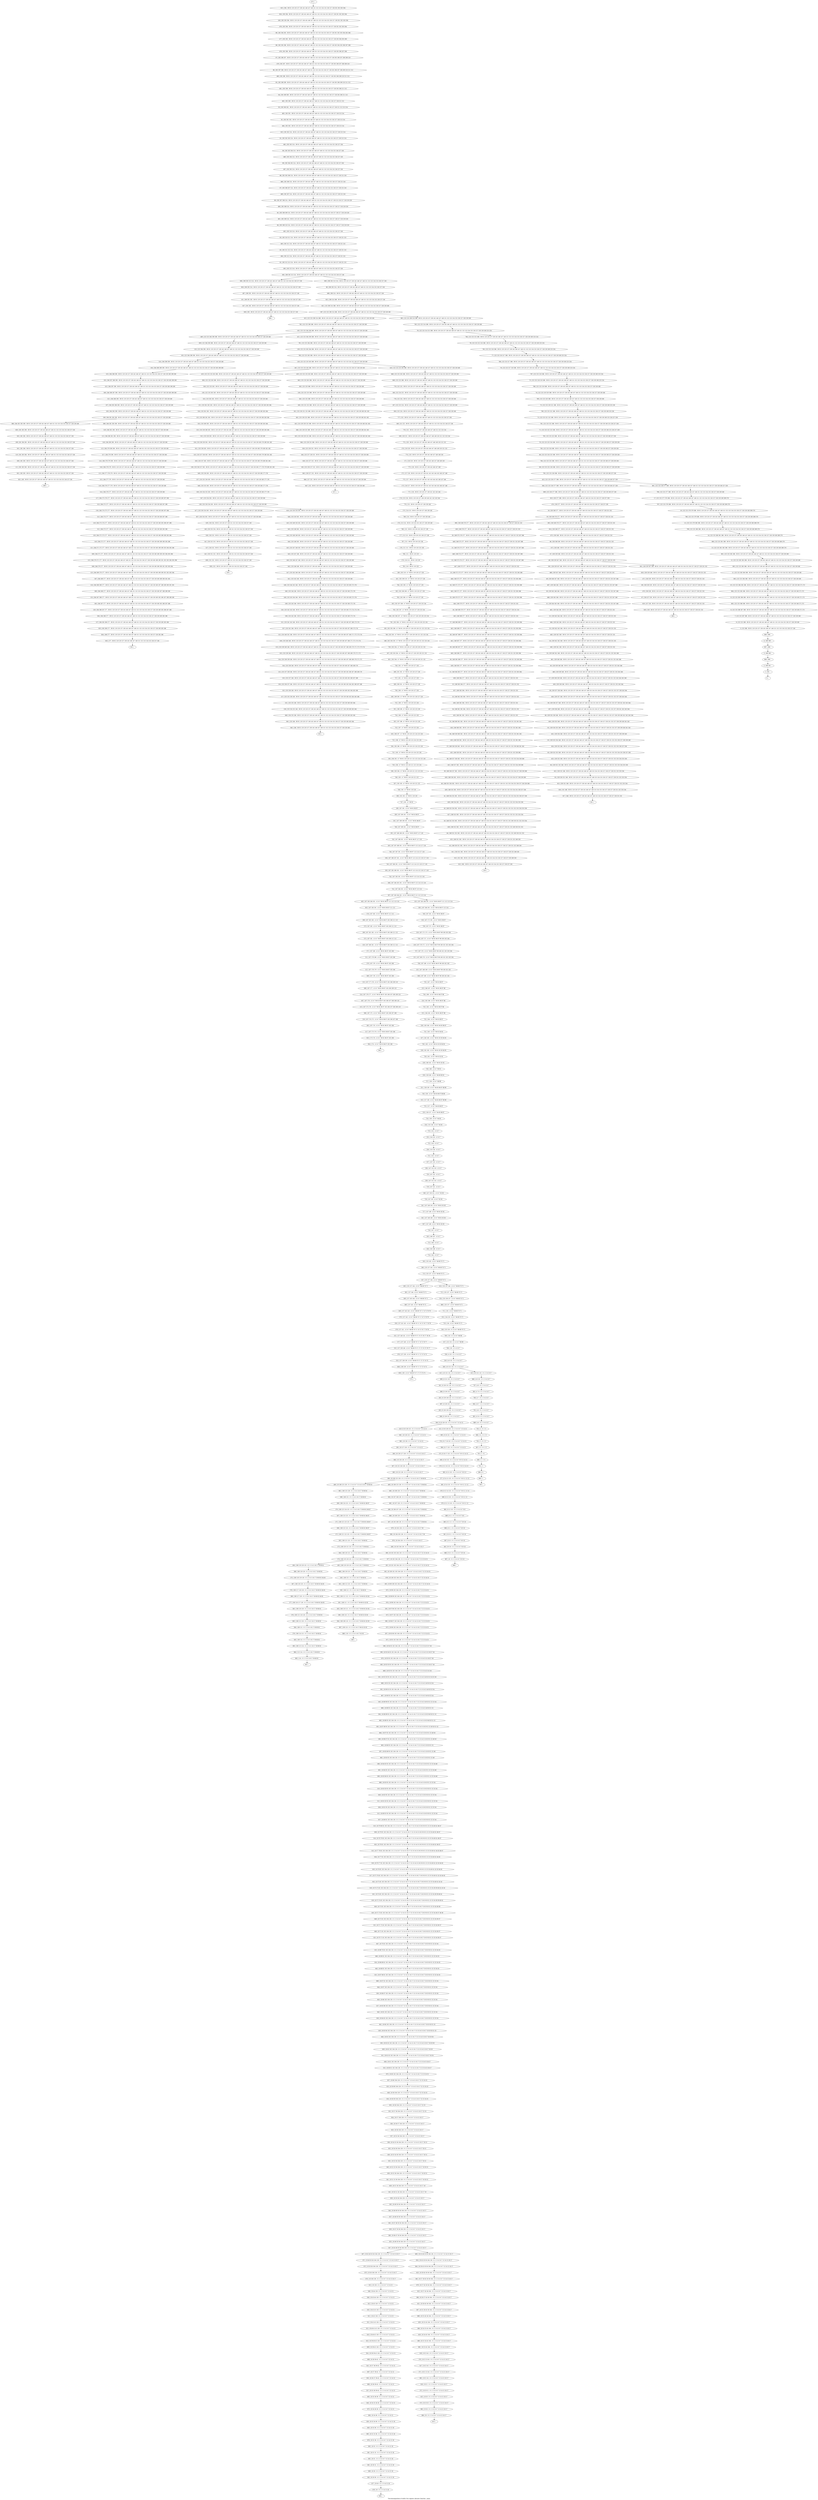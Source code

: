 digraph G {
graph [label="Tree-decomposition of width 6 for register allocator (function _main)"]
0[label="0 | : "];
1[label="1 | 391 : "];
2[label="2 | 390 391 : "];
3[label="3 | 389 390 : "];
4[label="4 | 388 389 : "];
5[label="5 | 222 388 : 90 91 119 120 137 138 145 146 147 148 151 152 153 154 155 156 157 158 "];
6[label="6 | 222 225 388 : 90 91 119 120 137 138 145 146 147 148 151 152 153 154 155 156 157 158 159 160 "];
7[label="7 | 222 225 387 388 : 90 91 119 120 137 138 145 146 147 148 151 152 153 154 155 156 157 158 159 160 "];
8[label="8 | 222 225 386 387 388 : 90 91 119 120 137 138 145 146 147 148 151 152 153 154 155 156 157 158 159 160 271 272 "];
9[label="9 | 222 225 385 386 388 : 90 91 119 120 137 138 145 146 147 148 151 152 153 154 155 156 157 158 159 160 271 272 "];
10[label="10 | 222 225 384 385 388 : 90 91 119 120 137 138 145 146 147 148 151 152 153 154 155 156 157 158 159 160 271 272 "];
11[label="11 | 222 225 383 384 388 : 90 91 119 120 137 138 145 146 147 148 151 152 153 154 155 156 157 158 159 160 "];
12[label="12 | 222 225 382 383 388 : 90 91 119 120 137 138 145 146 147 148 151 152 153 154 155 156 157 158 159 160 "];
13[label="13 | 222 225 381 382 388 : 90 91 119 120 137 138 145 146 147 148 151 152 153 154 155 156 157 158 159 160 269 270 "];
14[label="14 | 222 225 380 381 388 : 90 91 119 120 137 138 145 146 147 148 151 152 153 154 155 156 157 158 159 160 269 270 "];
15[label="15 | 222 225 379 380 388 : 90 91 119 120 137 138 145 146 147 148 151 152 153 154 155 156 157 158 159 160 269 270 "];
16[label="16 | 222 225 378 379 388 : 90 91 119 120 137 138 145 146 147 148 151 152 153 154 155 156 157 158 159 160 269 270 "];
17[label="17 | 222 225 377 378 388 : 90 91 119 120 137 138 145 146 147 148 151 152 153 154 155 156 157 158 159 160 269 270 "];
18[label="18 | 326 349 377 : 90 91 119 120 137 138 145 146 147 148 153 154 155 156 157 158 227 228 231 232 "];
19[label="19 | 326 349 376 377 : 90 91 119 120 137 138 145 146 147 148 153 154 155 156 157 158 227 228 231 232 "];
20[label="20 | 349 375 376 377 : 90 91 119 120 137 138 145 146 147 148 153 154 155 156 157 158 227 228 231 232 267 268 "];
21[label="21 | 349 374 375 377 : 90 91 119 120 137 138 145 146 147 148 153 154 155 156 157 158 227 228 231 232 267 268 "];
22[label="22 | 349 373 374 377 : 90 91 119 120 137 138 145 146 147 148 153 154 155 156 157 158 227 228 231 232 267 268 "];
23[label="23 | 349 372 373 377 : 90 91 119 120 137 138 145 146 147 148 153 154 155 156 157 158 227 228 231 232 265 266 "];
24[label="24 | 349 371 372 377 : 90 91 119 120 137 138 145 146 147 148 153 154 155 156 157 158 227 228 231 232 265 266 "];
25[label="25 | 349 370 371 377 : 90 91 119 120 137 138 145 146 147 148 153 154 155 156 157 158 227 228 231 232 265 266 "];
26[label="26 | 349 369 370 377 : 90 91 119 120 137 138 145 146 147 148 153 154 155 156 157 158 227 228 231 232 "];
27[label="27 | 349 368 369 377 : 90 91 119 120 137 138 145 146 147 148 153 154 155 156 157 158 227 228 231 232 263 264 "];
28[label="28 | 349 367 368 377 : 90 91 119 120 137 138 145 146 147 148 153 154 155 156 157 158 227 228 231 232 263 264 "];
29[label="29 | 349 366 367 377 : 90 91 119 120 137 138 145 146 147 148 153 154 155 156 157 158 227 228 231 232 263 264 "];
30[label="30 | 349 365 366 377 : 90 91 119 120 137 138 145 146 147 148 153 154 155 156 157 158 227 228 231 232 263 264 "];
31[label="31 | 349 364 365 377 : 90 91 119 120 137 138 145 146 147 148 153 154 155 156 157 158 227 228 231 232 263 264 "];
32[label="32 | 349 363 364 377 : 90 91 119 120 137 138 145 146 147 148 153 154 155 156 157 158 227 228 231 232 "];
33[label="33 | 349 362 363 364 : 90 91 119 120 137 138 145 146 147 148 153 154 155 156 157 158 227 228 231 232 "];
34[label="34 | 349 361 362 364 : 90 91 119 120 137 138 145 146 147 148 153 154 155 156 157 158 227 228 231 232 "];
35[label="35 | 349 360 361 362 : 90 91 119 120 137 138 145 146 147 148 153 154 155 156 157 158 227 228 231 232 261 262 "];
36[label="36 | 349 359 360 362 : 90 91 119 120 137 138 145 146 147 148 153 154 155 156 157 158 227 228 231 232 261 262 "];
37[label="37 | 349 358 359 362 : 90 91 119 120 137 138 145 146 147 148 153 154 155 156 157 158 227 228 231 232 259 260 261 262 "];
38[label="38 | 349 357 358 362 : 90 91 119 120 137 138 145 146 147 148 153 154 155 156 157 158 227 228 231 232 253 254 259 260 "];
39[label="39 | 349 356 357 362 : 90 91 119 120 137 138 145 146 147 148 153 154 155 156 157 158 227 228 231 232 253 254 257 258 259 260 "];
40[label="40 | 349 355 356 362 : 90 91 119 120 137 138 145 146 147 148 153 154 155 156 157 158 227 228 231 232 253 254 255 256 257 258 259 260 "];
41[label="41 | 349 354 355 362 : 90 91 119 120 137 138 145 146 147 148 153 154 155 156 157 158 227 228 231 232 253 254 255 256 257 258 "];
42[label="42 | 349 353 354 362 : 90 91 119 120 137 138 145 146 147 148 153 154 155 156 157 158 227 228 231 232 251 252 253 254 255 256 "];
43[label="43 | 349 352 353 362 : 90 91 119 120 137 138 145 146 147 148 153 154 155 156 157 158 227 228 231 232 249 250 251 252 253 254 "];
44[label="44 | 349 351 352 362 : 90 91 119 120 137 138 145 146 147 148 153 154 155 156 157 158 227 228 231 232 249 250 251 252 "];
45[label="45 | 349 350 351 362 : 90 91 119 120 137 138 145 146 147 148 153 154 155 156 157 158 227 228 231 232 249 250 "];
46[label="46 | 326 348 349 : 90 91 119 120 137 138 145 146 147 148 153 154 155 156 157 158 227 228 231 232 "];
47[label="47 | 326 329 348 : 90 91 119 120 137 138 145 146 147 148 153 154 155 156 157 158 227 228 231 232 "];
48[label="48 | 326 329 347 348 : 90 91 119 120 137 138 145 146 147 148 153 154 155 156 157 158 227 228 231 232 "];
49[label="49 | 329 346 347 348 : 90 91 119 120 137 138 145 146 147 148 153 154 155 156 157 158 227 228 231 232 247 248 "];
50[label="50 | 329 345 346 348 : 90 91 119 120 137 138 145 146 147 148 153 154 155 156 157 158 227 228 231 232 247 248 "];
51[label="51 | 329 344 345 348 : 90 91 119 120 137 138 145 146 147 148 153 154 155 156 157 158 227 228 231 232 247 248 "];
52[label="52 | 329 343 344 348 : 90 91 119 120 137 138 145 146 147 148 153 154 155 156 157 158 227 228 231 232 "];
53[label="53 | 329 342 343 348 : 90 91 119 120 137 138 145 146 147 148 153 154 155 156 157 158 227 228 231 232 "];
54[label="54 | 329 341 342 348 : 90 91 119 120 137 138 145 146 147 148 153 154 155 156 157 158 227 228 231 232 "];
55[label="55 | 329 340 341 348 : 90 91 119 120 137 138 145 146 147 148 153 154 155 156 157 158 227 228 231 232 245 246 "];
56[label="56 | 329 339 340 348 : 90 91 119 120 137 138 145 146 147 148 153 154 155 156 157 158 227 228 231 232 245 246 "];
57[label="57 | 329 338 339 348 : 90 91 119 120 137 138 145 146 147 148 153 154 155 156 157 158 227 228 231 232 243 244 245 246 "];
58[label="58 | 329 337 338 348 : 90 91 119 120 137 138 145 146 147 148 153 154 155 156 157 158 227 228 231 232 237 238 243 244 "];
59[label="59 | 329 336 337 348 : 90 91 119 120 137 138 145 146 147 148 153 154 155 156 157 158 227 228 231 232 237 238 241 242 243 244 "];
60[label="60 | 329 335 336 348 : 90 91 119 120 137 138 145 146 147 148 153 154 155 156 157 158 227 228 231 232 237 238 239 240 241 242 243 244 "];
61[label="61 | 329 334 335 348 : 90 91 119 120 137 138 145 146 147 148 153 154 155 156 157 158 227 228 231 232 237 238 239 240 241 242 "];
62[label="62 | 329 333 334 348 : 90 91 119 120 137 138 145 146 147 148 153 154 155 156 157 158 227 228 231 232 235 236 237 238 239 240 "];
63[label="63 | 329 332 333 348 : 90 91 119 120 137 138 145 146 147 148 153 154 155 156 157 158 227 228 231 232 233 234 235 236 237 238 "];
64[label="64 | 329 331 332 348 : 90 91 119 120 137 138 145 146 147 148 153 154 155 156 157 158 227 228 231 232 233 234 235 236 "];
65[label="65 | 329 330 331 348 : 90 91 119 120 137 138 145 146 147 148 153 154 155 156 157 158 227 228 231 232 233 234 "];
66[label="66 | 326 328 329 : 90 91 119 120 137 138 145 146 147 148 153 154 155 156 157 158 227 228 231 232 "];
67[label="67 | 326 327 328 : 90 91 119 120 137 138 145 146 147 148 153 154 155 156 157 158 227 228 231 232 "];
68[label="68 | 222 225 325 326 388 : 90 91 119 120 137 138 145 146 147 148 151 152 153 154 155 156 157 158 159 160 227 228 229 230 "];
69[label="69 | 222 225 324 325 388 : 90 91 119 120 137 138 145 146 147 148 151 152 153 154 155 156 157 158 159 160 227 228 229 230 "];
70[label="70 | 222 225 323 324 388 : 90 91 119 120 137 138 145 146 147 148 151 152 153 154 155 156 157 158 159 160 227 228 229 230 "];
71[label="71 | 222 225 322 323 388 : 90 91 119 120 137 138 145 146 147 148 151 152 153 154 155 156 157 158 159 160 225 226 227 228 "];
72[label="72 | 222 225 321 322 388 : 90 91 119 120 137 138 145 146 147 148 151 152 153 154 155 156 157 158 159 160 225 226 227 228 "];
73[label="73 | 222 225 320 321 388 : 90 91 119 120 137 138 145 146 147 148 151 152 153 154 155 156 157 158 159 160 225 226 "];
74[label="74 | 222 225 319 320 388 : 90 91 119 120 137 138 145 146 147 148 151 152 153 154 155 156 157 158 159 160 "];
75[label="75 | 222 225 318 319 388 : 90 91 119 120 137 138 145 146 147 148 151 152 153 154 155 156 157 158 159 160 223 224 "];
76[label="76 | 222 225 317 318 388 : 90 91 119 120 137 138 145 146 147 148 151 152 153 154 155 156 157 158 159 160 223 224 "];
77[label="77 | 222 225 316 317 388 : 90 91 119 120 137 138 145 146 147 148 151 152 153 154 155 156 157 158 159 160 223 224 "];
78[label="78 | 222 225 315 316 388 : 90 91 119 120 137 138 145 146 147 148 151 152 153 154 155 156 157 158 159 160 223 224 "];
79[label="79 | 222 225 314 315 388 : 90 91 119 120 137 138 145 146 147 148 151 152 153 154 155 156 157 158 159 160 223 224 "];
80[label="80 | 290 292 314 : 90 91 119 120 137 138 145 146 147 148 151 152 153 154 155 156 157 158 "];
81[label="81 | 292 312 313 314 : 90 91 119 120 137 138 145 146 147 148 151 152 153 154 155 156 157 158 221 222 "];
82[label="82 | 292 311 312 314 : 90 91 119 120 137 138 145 146 147 148 151 152 153 154 155 156 157 158 221 222 "];
83[label="83 | 292 310 311 314 : 90 91 119 120 137 138 145 146 147 148 151 152 153 154 155 156 157 158 221 222 "];
84[label="84 | 292 309 310 314 : 90 91 119 120 137 138 145 146 147 148 151 152 153 154 155 156 157 158 217 218 219 220 "];
85[label="85 | 292 308 309 314 : 90 91 119 120 137 138 145 146 147 148 151 152 153 154 155 156 157 158 217 218 219 220 "];
86[label="86 | 292 307 308 314 : 90 91 119 120 137 138 145 146 147 148 151 152 153 154 155 156 157 158 215 216 217 218 219 220 "];
87[label="87 | 292 306 307 314 : 90 91 119 120 137 138 145 146 147 148 151 152 153 154 155 156 157 158 215 216 "];
88[label="88 | 292 305 306 314 : 90 91 119 120 137 138 145 146 147 148 151 152 153 154 155 156 157 158 215 216 "];
89[label="89 | 292 304 305 314 : 90 91 119 120 137 138 145 146 147 148 151 152 153 154 155 156 157 158 "];
90[label="90 | 292 303 304 314 : 90 91 119 120 137 138 145 146 147 148 151 152 153 154 155 156 157 158 "];
91[label="91 | 292 302 303 314 : 90 91 119 120 137 138 145 146 147 148 151 152 153 154 155 156 157 158 213 214 "];
92[label="92 | 292 301 302 : 90 91 119 120 137 138 145 146 147 148 151 152 153 154 155 156 157 158 213 214 "];
93[label="93 | 292 300 301 : 90 91 119 120 137 138 145 146 147 148 151 152 153 154 155 156 157 158 211 212 213 214 "];
94[label="94 | 292 299 300 : 90 91 119 120 137 138 145 146 147 148 151 152 153 154 155 156 157 158 205 206 211 212 "];
95[label="95 | 292 298 299 : 90 91 119 120 137 138 145 146 147 148 151 152 153 154 155 156 157 158 205 206 209 210 211 212 "];
96[label="96 | 292 297 298 : 90 91 119 120 137 138 145 146 147 148 151 152 153 154 155 156 157 158 205 206 207 208 209 210 211 212 "];
97[label="97 | 292 296 297 : 90 91 119 120 137 138 145 146 147 148 151 152 153 154 155 156 157 158 205 206 207 208 209 210 "];
98[label="98 | 292 295 296 : 90 91 119 120 137 138 145 146 147 148 151 152 153 154 155 156 157 158 203 204 205 206 207 208 "];
99[label="99 | 292 294 295 : 90 91 119 120 137 138 145 146 147 148 151 152 153 154 155 156 157 158 201 202 203 204 205 206 "];
100[label="100 | 292 293 294 : 90 91 119 120 137 138 145 146 147 148 151 152 153 154 155 156 157 158 201 202 203 204 "];
101[label="101 | 290 291 292 : 90 91 119 120 137 138 145 146 147 148 151 152 153 154 155 156 157 158 "];
102[label="102 | 222 225 264 290 388 : 90 91 119 120 137 138 145 146 147 148 151 152 153 154 155 156 157 158 159 160 "];
103[label="103 | 222 264 289 290 : 90 91 119 120 137 138 145 146 147 148 151 152 153 154 155 156 157 158 159 160 "];
104[label="104 | 264 288 289 290 : 90 91 119 120 137 138 145 146 147 148 151 152 153 154 155 156 157 158 159 160 199 200 "];
105[label="105 | 264 287 288 290 : 90 91 119 120 137 138 145 146 147 148 151 152 153 154 155 156 157 158 159 160 199 200 "];
106[label="106 | 264 286 287 290 : 90 91 119 120 137 138 145 146 147 148 151 152 153 154 155 156 157 158 159 160 199 200 "];
107[label="107 | 264 285 286 290 : 90 91 119 120 137 138 145 146 147 148 151 152 153 154 155 156 157 158 159 160 "];
108[label="108 | 264 281 285 290 : 90 91 119 120 137 138 145 146 147 148 151 152 153 154 155 156 157 158 159 160 "];
109[label="109 | 281 284 285 : 90 91 119 120 137 138 145 146 147 148 151 152 153 154 155 156 157 158 "];
110[label="110 | 281 283 284 : 90 91 119 120 137 138 145 146 147 148 151 152 153 154 155 156 157 158 "];
111[label="111 | 281 282 283 : 90 91 119 120 137 138 145 146 147 148 151 152 153 154 155 156 157 158 "];
112[label="112 | 264 280 281 290 : 90 91 119 120 137 138 145 146 147 148 151 152 153 154 155 156 157 158 159 160 "];
113[label="113 | 264 279 280 290 : 90 91 119 120 137 138 145 146 147 148 151 152 153 154 155 156 157 158 159 160 "];
114[label="114 | 264 278 279 290 : 90 91 119 120 137 138 145 146 147 148 151 152 153 154 155 156 157 158 159 160 "];
115[label="115 | 264 277 278 279 : 90 91 119 120 137 138 145 146 147 148 151 152 153 154 155 156 157 158 159 160 "];
116[label="116 | 264 276 277 279 : 90 91 119 120 137 138 145 146 147 148 151 152 153 154 155 156 157 158 159 160 "];
117[label="117 | 264 275 276 277 : 90 91 119 120 137 138 145 146 147 148 151 152 153 154 155 156 157 158 159 160 197 198 "];
118[label="118 | 264 274 275 277 : 90 91 119 120 137 138 145 146 147 148 151 152 153 154 155 156 157 158 159 160 197 198 "];
119[label="119 | 264 273 274 277 : 90 91 119 120 137 138 145 146 147 148 151 152 153 154 155 156 157 158 159 160 195 196 197 198 "];
120[label="120 | 264 272 273 277 : 90 91 119 120 137 138 145 146 147 148 151 152 153 154 155 156 157 158 159 160 189 190 195 196 "];
121[label="121 | 264 271 272 277 : 90 91 119 120 137 138 145 146 147 148 151 152 153 154 155 156 157 158 159 160 189 190 193 194 195 196 "];
122[label="122 | 264 270 271 277 : 90 91 119 120 137 138 145 146 147 148 151 152 153 154 155 156 157 158 159 160 189 190 191 192 193 194 195 196 "];
123[label="123 | 264 269 270 277 : 90 91 119 120 137 138 145 146 147 148 151 152 153 154 155 156 157 158 159 160 189 190 191 192 193 194 "];
124[label="124 | 264 268 269 277 : 90 91 119 120 137 138 145 146 147 148 151 152 153 154 155 156 157 158 159 160 187 188 189 190 191 192 "];
125[label="125 | 264 267 268 277 : 90 91 119 120 137 138 145 146 147 148 151 152 153 154 155 156 157 158 159 160 185 186 187 188 189 190 "];
126[label="126 | 264 266 267 277 : 90 91 119 120 137 138 145 146 147 148 151 152 153 154 155 156 157 158 159 160 185 186 187 188 "];
127[label="127 | 264 265 266 277 : 90 91 119 120 137 138 145 146 147 148 151 152 153 154 155 156 157 158 159 160 185 186 "];
128[label="128 | 222 225 263 264 388 : 90 91 119 120 137 138 145 146 147 148 151 152 153 154 155 156 157 158 159 160 "];
129[label="129 | 222 225 233 263 388 : 90 91 119 120 137 138 145 146 147 148 151 152 153 154 155 156 157 158 159 160 "];
130[label="130 | 222 233 262 263 : 90 91 119 120 137 138 145 146 147 148 151 152 153 154 155 156 157 158 159 160 "];
131[label="131 | 233 261 262 263 : 90 91 119 120 137 138 145 146 147 148 151 152 153 154 155 156 157 158 159 160 183 184 "];
132[label="132 | 233 260 261 263 : 90 91 119 120 137 138 145 146 147 148 151 152 153 154 155 156 157 158 159 160 183 184 "];
133[label="133 | 233 259 260 263 : 90 91 119 120 137 138 145 146 147 148 151 152 153 154 155 156 157 158 159 160 183 184 "];
134[label="134 | 233 258 259 263 : 90 91 119 120 137 138 145 146 147 148 151 152 153 154 155 156 157 158 159 160 179 180 181 182 "];
135[label="135 | 233 257 258 263 : 90 91 119 120 137 138 145 146 147 148 151 152 153 154 155 156 157 158 159 160 179 180 181 182 "];
136[label="136 | 233 256 257 263 : 90 91 119 120 137 138 145 146 147 148 151 152 153 154 155 156 157 158 159 160 177 178 179 180 181 182 "];
137[label="137 | 233 255 256 263 : 90 91 119 120 137 138 145 146 147 148 151 152 153 154 155 156 157 158 159 160 177 178 "];
138[label="138 | 233 254 255 263 : 90 91 119 120 137 138 145 146 147 148 151 152 153 154 155 156 157 158 159 160 177 178 "];
139[label="139 | 233 250 254 263 : 90 91 119 120 137 138 145 146 147 148 151 152 153 154 155 156 157 158 159 160 "];
140[label="140 | 250 253 254 : 90 91 119 120 137 138 151 152 153 154 155 156 157 158 "];
141[label="141 | 250 252 253 : 90 91 119 120 137 138 151 152 153 154 155 156 157 158 "];
142[label="142 | 250 251 252 : 90 91 119 120 137 138 151 152 153 154 155 156 157 158 "];
143[label="143 | 233 249 250 263 : 90 91 119 120 137 138 145 146 147 148 151 152 153 154 155 156 157 158 159 160 "];
144[label="144 | 233 248 249 263 : 90 91 119 120 137 138 145 146 147 148 151 152 153 154 155 156 157 158 159 160 "];
145[label="145 | 233 247 248 263 : 90 91 119 120 137 138 145 146 147 148 151 152 153 154 155 156 157 158 159 160 "];
146[label="146 | 233 246 247 248 : 90 91 119 120 137 138 145 146 147 148 151 152 153 154 155 156 157 158 159 160 "];
147[label="147 | 233 245 246 248 : 90 91 119 120 137 138 145 146 147 148 151 152 153 154 155 156 157 158 159 160 "];
148[label="148 | 233 244 245 246 : 90 91 119 120 137 138 145 146 147 148 151 152 153 154 155 156 157 158 159 160 175 176 "];
149[label="149 | 233 243 244 246 : 90 91 119 120 137 138 145 146 147 148 151 152 153 154 155 156 157 158 159 160 175 176 "];
150[label="150 | 233 242 243 246 : 90 91 119 120 137 138 145 146 147 148 151 152 153 154 155 156 157 158 159 160 173 174 175 176 "];
151[label="151 | 233 241 242 246 : 90 91 119 120 137 138 145 146 147 148 151 152 153 154 155 156 157 158 159 160 167 168 173 174 "];
152[label="152 | 233 240 241 246 : 90 91 119 120 137 138 145 146 147 148 151 152 153 154 155 156 157 158 159 160 167 168 171 172 173 174 "];
153[label="153 | 233 239 240 246 : 90 91 119 120 137 138 145 146 147 148 151 152 153 154 155 156 157 158 159 160 167 168 169 170 171 172 173 174 "];
154[label="154 | 233 238 239 246 : 90 91 119 120 137 138 145 146 147 148 151 152 153 154 155 156 157 158 159 160 167 168 169 170 171 172 "];
155[label="155 | 233 237 238 246 : 90 91 119 120 137 138 145 146 147 148 151 152 153 154 155 156 157 158 159 160 165 166 167 168 169 170 "];
156[label="156 | 233 236 237 246 : 90 91 119 120 137 138 145 146 147 148 151 152 153 154 155 156 157 158 159 160 163 164 165 166 167 168 "];
157[label="157 | 233 235 236 246 : 90 91 119 120 137 138 145 146 147 148 151 152 153 154 155 156 157 158 159 160 163 164 165 166 "];
158[label="158 | 233 234 235 246 : 90 91 119 120 137 138 145 146 147 148 151 152 153 154 155 156 157 158 159 160 163 164 "];
159[label="159 | 225 232 233 388 : 90 91 119 120 137 138 145 146 147 148 151 152 153 154 155 156 157 158 159 160 "];
160[label="160 | 225 231 232 388 : 90 91 119 120 137 138 145 146 147 148 151 152 153 154 155 156 157 158 159 160 "];
161[label="161 | 225 230 231 232 388 : 90 91 119 120 137 138 145 146 147 148 151 152 153 154 155 156 157 158 159 160 161 162 "];
162[label="162 | 225 229 230 232 388 : 90 91 119 120 137 138 145 146 147 148 151 152 153 154 155 156 157 158 159 160 161 162 "];
163[label="163 | 225 228 229 232 388 : 90 91 119 120 137 138 145 146 147 148 151 152 153 154 155 156 157 158 159 160 161 162 "];
164[label="164 | 225 227 228 232 : 90 91 119 120 137 138 145 146 147 148 151 152 153 154 155 156 157 158 159 160 "];
165[label="165 | 225 226 227 232 : 90 91 119 120 137 138 145 146 147 148 151 152 153 154 155 156 157 158 159 160 "];
166[label="166 | 222 224 225 : 90 91 119 120 137 138 145 146 147 148 151 152 153 154 155 156 157 158 159 160 "];
167[label="167 | 222 223 224 : 90 91 119 120 137 138 145 146 147 148 151 152 153 154 155 156 157 158 159 160 "];
168[label="168 | 221 222 : 90 91 119 120 137 138 145 146 147 148 151 152 153 154 155 156 157 158 "];
169[label="169 | 220 221 : 90 91 119 120 137 138 145 146 147 148 149 150 151 152 153 154 "];
170[label="170 | 219 220 : 90 91 119 120 137 138 145 146 147 148 149 150 151 152 "];
171[label="171 | 218 219 : 90 91 119 120 137 138 145 146 147 148 149 150 "];
172[label="172 | 217 218 : 90 91 119 120 137 138 141 142 143 144 145 146 147 148 "];
173[label="173 | 216 217 : 90 91 119 120 137 138 141 142 143 144 145 146 147 148 "];
174[label="174 | 215 216 : 90 91 119 120 137 138 139 140 141 142 143 144 "];
175[label="175 | 214 215 : 90 91 119 120 137 138 139 140 "];
176[label="176 | 213 214 : 90 91 119 120 135 136 137 138 139 140 "];
177[label="177 | 212 213 : 90 91 119 120 135 136 137 138 "];
178[label="178 | 211 212 : 90 91 119 120 135 136 "];
179[label="179 | 210 211 : 90 91 119 120 "];
180[label="180 | 202 210 : 6 7 90 91 119 120 127 128 "];
181[label="181 | 202 209 210 : 6 7 90 91 119 120 127 128 "];
182[label="182 | 202 208 209 : 6 7 90 91 119 120 127 128 "];
183[label="183 | 202 207 208 : 6 7 90 91 119 120 127 128 133 134 "];
184[label="184 | 202 206 207 : 6 7 90 91 119 120 127 128 129 130 133 134 "];
185[label="185 | 202 205 206 : 6 7 90 91 119 120 127 128 129 130 131 132 133 134 "];
186[label="186 | 202 204 205 : 6 7 90 91 119 120 127 128 129 130 131 132 133 134 "];
187[label="187 | 202 203 204 : 6 7 90 91 119 120 127 128 129 130 131 132 "];
188[label="188 | 201 202 : 6 7 90 91 119 120 127 128 "];
189[label="189 | 200 201 : 6 7 90 91 119 120 127 128 "];
190[label="190 | 199 200 : 6 7 90 91 119 120 125 126 127 128 "];
191[label="191 | 198 199 : 6 7 90 91 119 120 125 126 "];
192[label="192 | 197 198 : 6 7 90 91 119 120 125 126 "];
193[label="193 | 196 197 : 6 7 90 91 119 120 123 124 125 126 "];
194[label="194 | 195 196 : 6 7 90 91 119 120 123 124 125 126 "];
195[label="195 | 194 195 : 6 7 90 91 119 120 121 122 123 124 125 126 "];
196[label="196 | 193 194 : 6 7 90 91 119 120 121 122 123 124 "];
197[label="197 | 192 193 : 6 7 90 91 119 120 121 122 "];
198[label="198 | 191 192 : 6 7 90 91 119 120 "];
199[label="199 | 167 191 : 4 5 6 7 90 91 96 97 "];
200[label="200 | 167 190 191 : 4 5 6 7 90 91 96 97 "];
201[label="201 | 167 189 190 191 : 4 5 6 7 90 91 96 97 "];
202[label="202 | 167 188 189 191 : 4 5 6 7 90 91 96 97 117 118 "];
203[label="203 | 167 187 188 191 : 4 5 6 7 90 91 96 97 113 114 117 118 "];
204[label="204 | 167 186 187 191 : 4 5 6 7 90 91 96 97 113 114 115 116 117 118 "];
205[label="205 | 167 185 186 191 : 4 5 6 7 90 91 96 97 113 114 115 116 117 118 "];
206[label="206 | 167 184 185 191 : 4 5 6 7 90 91 96 97 113 114 115 116 "];
207[label="207 | 167 183 184 191 : 4 5 6 7 90 91 96 97 111 112 113 114 "];
208[label="208 | 167 182 183 : 4 5 6 7 90 91 96 97 105 106 111 112 "];
209[label="209 | 167 181 182 : 4 5 6 7 90 91 96 97 105 106 111 112 "];
210[label="210 | 167 180 181 : 4 5 6 7 90 91 96 97 105 106 111 112 "];
211[label="211 | 167 179 180 : 4 5 6 7 90 91 96 97 105 106 "];
212[label="212 | 167 178 179 : 4 5 6 7 90 91 96 97 105 106 "];
213[label="213 | 167 177 178 : 4 5 6 7 90 91 96 97 105 106 109 110 "];
214[label="214 | 167 176 177 : 4 5 6 7 90 91 96 97 105 106 107 108 109 110 "];
215[label="215 | 167 175 176 : 4 5 6 7 90 91 96 97 105 106 107 108 109 110 "];
216[label="216 | 167 174 175 : 4 5 6 7 90 91 96 97 105 106 107 108 "];
217[label="217 | 167 173 174 : 4 5 6 7 90 91 96 97 105 106 "];
218[label="218 | 167 172 191 : 4 5 6 7 90 91 96 97 "];
219[label="219 | 167 171 172 : 4 5 6 7 90 91 96 97 99 100 103 104 "];
220[label="220 | 167 170 171 : 4 5 6 7 90 91 96 97 99 100 101 102 103 104 "];
221[label="221 | 167 169 170 : 4 5 6 7 90 91 96 97 99 100 101 102 103 104 "];
222[label="222 | 167 168 169 : 4 5 6 7 90 91 96 97 99 100 101 102 "];
223[label="223 | 166 167 : 4 5 6 7 90 91 96 97 98 "];
224[label="224 | 165 166 : 4 5 6 7 90 91 96 97 98 "];
225[label="225 | 164 165 : 4 5 6 7 90 91 96 97 98 "];
226[label="226 | 163 164 : 4 5 6 7 90 91 94 95 96 97 "];
227[label="227 | 162 163 : 4 5 6 7 90 91 92 93 94 95 "];
228[label="228 | 161 162 : 4 5 6 7 90 91 92 93 94 95 "];
229[label="229 | 160 161 : 4 5 6 7 90 91 92 93 "];
230[label="230 | 159 160 : 4 5 6 7 88 89 90 91 "];
231[label="231 | 158 159 : 4 5 6 7 84 85 86 87 88 89 "];
232[label="232 | 157 158 : 4 5 6 7 84 85 86 87 88 89 "];
233[label="233 | 156 157 : 4 5 6 7 84 85 86 87 "];
234[label="234 | 155 156 : 4 5 6 7 84 85 "];
235[label="235 | 154 155 : 4 5 6 7 "];
236[label="236 | 153 154 : 4 5 6 7 "];
237[label="237 | 147 153 : 4 5 6 7 "];
238[label="238 | 147 152 153 : 4 5 6 7 "];
239[label="239 | 147 151 152 : 4 5 6 7 "];
240[label="240 | 147 150 151 : 4 5 6 7 82 83 "];
241[label="241 | 147 149 150 : 4 5 6 7 80 81 82 83 "];
242[label="242 | 147 148 149 : 4 5 6 7 80 81 82 83 "];
243[label="243 | 146 147 : 4 5 6 7 "];
244[label="244 | 145 146 : 4 5 6 7 "];
245[label="245 | 135 145 : 4 5 6 7 68 69 70 71 "];
246[label="246 | 135 137 145 : 4 5 6 7 68 69 70 71 "];
247[label="247 | 135 137 144 : 4 5 6 7 68 69 70 71 "];
248[label="248 | 137 143 144 : 4 5 6 7 68 69 70 71 "];
249[label="249 | 137 142 143 : 4 5 6 7 68 69 70 71 74 75 78 79 "];
250[label="250 | 137 141 142 : 4 5 6 7 68 69 70 71 74 75 76 77 78 79 "];
251[label="251 | 137 140 141 : 4 5 6 7 68 69 70 71 74 75 76 77 78 79 "];
252[label="252 | 137 139 140 : 4 5 6 7 68 69 70 71 72 73 74 75 76 77 "];
253[label="253 | 137 138 139 : 4 5 6 7 68 69 70 71 72 73 74 75 "];
254[label="254 | 135 136 137 : 4 5 6 7 68 69 70 71 "];
255[label="255 | 134 135 : 4 5 6 7 68 69 70 71 "];
256[label="256 | 133 134 : 0 1 4 5 6 7 68 69 70 71 "];
257[label="257 | 132 133 : 0 1 4 5 6 7 68 69 "];
258[label="258 | 4 132 : 0 1 2 3 4 5 6 7 "];
259[label="259 | 4 8 132 : 0 1 2 3 4 5 6 7 "];
260[label="260 | 4 8 131 132 : 0 1 2 3 4 5 6 7 "];
261[label="261 | 8 130 131 132 : 0 1 2 3 4 5 6 7 "];
262[label="262 | 8 129 130 132 : 0 1 2 3 4 5 6 7 "];
263[label="263 | 8 128 129 132 : 0 1 2 3 4 5 6 7 "];
264[label="264 | 8 18 128 132 : 0 1 2 3 4 5 6 7 13 14 15 "];
265[label="265 | 18 127 128 : 0 1 2 3 4 5 6 7 13 14 15 "];
266[label="266 | 18 126 127 128 : 0 1 2 3 4 5 6 7 13 14 15 16 17 "];
267[label="267 | 18 125 126 128 : 0 1 2 3 4 5 6 7 13 14 15 16 17 "];
268[label="268 | 18 108 125 128 : 0 1 2 3 4 5 6 7 13 14 15 16 17 59 60 61 "];
269[label="269 | 108 124 125 : 0 1 2 3 4 5 16 17 59 60 61 66 67 "];
270[label="270 | 108 123 124 125 : 0 1 2 3 4 5 16 17 59 60 61 66 67 "];
271[label="271 | 108 122 123 125 : 0 1 2 3 4 5 16 17 59 60 61 66 67 "];
272[label="272 | 108 121 122 125 : 0 1 2 3 4 5 16 17 59 60 61 66 67 "];
273[label="273 | 108 120 121 125 : 0 1 2 3 4 5 16 17 59 60 61 "];
274[label="274 | 108 119 120 125 : 0 1 2 3 4 5 16 17 59 60 61 "];
275[label="275 | 108 118 119 120 : 0 1 2 3 4 5 16 17 59 60 61 64 65 "];
276[label="276 | 108 117 118 120 : 0 1 2 3 4 5 16 17 59 60 61 64 65 "];
277[label="277 | 108 116 117 120 : 0 1 2 3 4 5 16 17 59 60 61 64 65 "];
278[label="278 | 108 115 116 120 : 0 1 2 3 4 5 16 17 59 60 61 "];
279[label="279 | 108 114 115 : 0 1 2 3 4 5 16 17 59 60 61 "];
280[label="280 | 108 113 114 : 0 1 2 3 4 5 16 17 59 60 61 "];
281[label="281 | 108 112 125 : 0 1 2 3 4 5 16 17 59 60 61 "];
282[label="282 | 108 111 112 : 0 1 2 3 4 5 16 17 59 60 61 62 63 "];
283[label="283 | 108 110 111 : 0 1 2 3 4 5 16 17 59 60 61 62 63 "];
284[label="284 | 108 109 110 : 0 1 2 3 4 5 16 17 59 60 61 62 63 "];
285[label="285 | 18 107 108 128 : 0 1 2 3 4 5 6 7 13 14 15 16 17 59 60 61 "];
286[label="286 | 18 106 107 128 : 0 1 2 3 4 5 6 7 13 14 15 16 17 59 60 61 "];
287[label="287 | 18 105 106 128 : 0 1 2 3 4 5 6 7 13 14 15 16 17 59 60 61 "];
288[label="288 | 18 104 105 128 : 0 1 2 3 4 5 6 7 13 14 15 16 17 59 "];
289[label="289 | 18 103 104 128 : 0 1 2 3 4 5 6 7 13 14 15 16 17 "];
290[label="290 | 18 102 103 104 128 : 0 1 2 3 4 5 6 7 13 14 15 16 17 22 23 24 25 "];
291[label="291 | 18 101 102 104 128 : 0 1 2 3 4 5 6 7 13 14 15 16 17 22 23 24 25 "];
292[label="292 | 18 100 101 102 104 128 : 0 1 2 3 4 5 6 7 13 14 15 16 17 22 23 24 25 "];
293[label="293 | 18 99 100 102 104 128 : 0 1 2 3 4 5 6 7 13 14 15 16 17 22 23 24 25 "];
294[label="294 | 18 98 99 102 104 128 : 0 1 2 3 4 5 6 7 13 14 15 16 17 22 23 24 25 "];
295[label="295 | 18 97 98 102 104 128 : 0 1 2 3 4 5 6 7 13 14 15 16 17 22 23 24 25 "];
296[label="296 | 18 96 97 102 104 128 : 0 1 2 3 4 5 6 7 13 14 15 16 17 22 23 24 25 "];
297[label="297 | 18 95 96 102 104 128 : 0 1 2 3 4 5 6 7 13 14 15 16 17 22 23 24 25 "];
298[label="298 | 18 94 95 102 104 128 : 0 1 2 3 4 5 6 7 13 14 15 16 17 22 23 24 25 57 58 "];
299[label="299 | 18 93 94 95 102 104 128 : 0 1 2 3 4 5 6 7 13 14 15 16 17 22 23 24 25 55 56 57 58 "];
300[label="300 | 18 92 93 95 102 104 128 : 0 1 2 3 4 5 6 7 13 14 15 16 17 22 23 24 25 55 56 57 58 "];
301[label="301 | 18 91 92 95 102 104 128 : 0 1 2 3 4 5 6 7 13 14 15 16 17 22 23 24 25 49 50 53 54 55 56 "];
302[label="302 | 18 90 91 95 102 104 128 : 0 1 2 3 4 5 6 7 13 14 15 16 17 22 23 24 25 49 50 53 54 "];
303[label="303 | 18 89 90 95 102 104 128 : 0 1 2 3 4 5 6 7 13 14 15 16 17 22 23 24 25 49 50 51 52 53 54 "];
304[label="304 | 18 88 89 95 102 104 128 : 0 1 2 3 4 5 6 7 13 14 15 16 17 22 23 24 25 28 29 49 50 51 52 "];
305[label="305 | 18 87 88 95 102 104 128 : 0 1 2 3 4 5 6 7 13 14 15 16 17 22 23 24 25 28 29 31 32 49 50 51 52 "];
306[label="306 | 18 86 87 95 102 104 128 : 0 1 2 3 4 5 6 7 13 14 15 16 17 22 23 24 25 28 29 31 32 49 50 "];
307[label="307 | 18 85 86 95 102 104 128 : 0 1 2 3 4 5 6 7 13 14 15 16 17 22 23 24 25 28 29 31 32 48 "];
308[label="308 | 18 84 85 95 102 104 128 : 0 1 2 3 4 5 6 7 13 14 15 16 17 22 23 24 25 28 29 31 32 33 34 48 "];
309[label="309 | 18 83 84 95 102 104 128 : 0 1 2 3 4 5 6 7 13 14 15 16 17 22 23 24 25 28 29 31 32 33 34 48 "];
310[label="310 | 18 82 83 95 102 104 128 : 0 1 2 3 4 5 6 7 13 14 15 16 17 22 23 24 25 28 29 30 31 32 33 34 "];
311[label="311 | 18 81 82 95 102 104 128 : 0 1 2 3 4 5 6 7 13 14 15 16 17 22 23 24 25 28 29 30 31 32 33 34 "];
312[label="312 | 18 80 81 95 102 104 128 : 0 1 2 3 4 5 6 7 13 14 15 16 17 22 23 24 25 28 29 30 31 32 33 34 "];
313[label="313 | 18 79 80 81 102 104 128 : 0 1 2 3 4 5 6 7 13 14 15 16 17 22 23 24 25 28 29 30 31 32 33 34 40 41 46 47 "];
314[label="314 | 18 78 79 81 102 104 128 : 0 1 2 3 4 5 6 7 13 14 15 16 17 22 23 24 25 28 29 30 31 32 33 34 40 41 46 47 "];
315[label="315 | 18 77 78 81 102 104 128 : 0 1 2 3 4 5 6 7 13 14 15 16 17 22 23 24 25 28 29 30 31 32 33 34 40 41 44 45 46 47 "];
316[label="316 | 18 76 77 81 102 104 128 : 0 1 2 3 4 5 6 7 13 14 15 16 17 22 23 24 25 28 29 30 31 32 33 34 40 41 42 43 44 45 "];
317[label="317 | 18 75 76 81 102 104 128 : 0 1 2 3 4 5 6 7 13 14 15 16 17 22 23 24 25 26 27 28 29 30 31 32 33 34 40 41 42 43 44 45 "];
318[label="318 | 18 74 75 81 102 104 128 : 0 1 2 3 4 5 6 7 13 14 15 16 17 22 23 24 25 26 27 28 29 30 31 32 33 34 38 39 40 41 42 43 "];
319[label="319 | 18 73 74 81 102 104 128 : 0 1 2 3 4 5 6 7 13 14 15 16 17 22 23 24 25 26 27 28 29 30 31 32 33 34 38 39 40 41 "];
320[label="320 | 18 72 73 81 102 104 128 : 0 1 2 3 4 5 6 7 13 14 15 16 17 22 23 24 25 26 27 28 29 30 31 32 33 34 36 37 38 39 "];
321[label="321 | 18 71 72 81 102 104 128 : 0 1 2 3 4 5 6 7 13 14 15 16 17 22 23 24 25 26 27 28 29 30 31 32 33 34 36 37 "];
322[label="322 | 18 70 71 81 102 104 128 : 0 1 2 3 4 5 6 7 13 14 15 16 17 22 23 24 25 26 27 28 29 30 31 32 33 34 36 37 "];
323[label="323 | 18 69 70 81 102 104 128 : 0 1 2 3 4 5 6 7 13 14 15 16 17 22 23 24 25 26 27 28 29 30 31 32 33 34 35 "];
324[label="324 | 18 68 69 81 102 104 128 : 0 1 2 3 4 5 6 7 13 14 15 16 17 22 23 24 25 26 27 28 29 30 31 32 33 34 35 "];
325[label="325 | 18 67 68 81 102 104 128 : 0 1 2 3 4 5 6 7 13 14 15 16 17 22 23 24 25 26 27 28 29 30 31 32 33 34 35 "];
326[label="326 | 18 66 67 102 104 128 : 0 1 2 3 4 5 6 7 13 14 15 16 17 22 23 24 25 26 27 28 29 30 31 32 33 34 "];
327[label="327 | 18 65 66 102 104 128 : 0 1 2 3 4 5 6 7 13 14 15 16 17 22 23 24 25 26 27 28 29 30 31 32 33 34 "];
328[label="328 | 18 64 65 102 104 128 : 0 1 2 3 4 5 6 7 13 14 15 16 17 22 23 24 25 26 27 28 29 30 31 32 33 34 "];
329[label="329 | 18 63 64 102 104 128 : 0 1 2 3 4 5 6 7 13 14 15 16 17 22 23 24 25 26 27 28 29 30 31 32 "];
330[label="330 | 18 62 63 102 104 128 : 0 1 2 3 4 5 6 7 13 14 15 16 17 22 23 24 25 26 27 28 29 30 "];
331[label="331 | 18 61 62 102 104 128 : 0 1 2 3 4 5 6 7 13 14 15 16 17 22 23 24 25 26 27 28 29 "];
332[label="332 | 18 60 61 102 104 128 : 0 1 2 3 4 5 6 7 13 14 15 16 17 22 23 24 25 26 27 "];
333[label="333 | 18 59 60 104 128 : 0 1 2 3 4 5 6 7 13 14 15 16 17 22 23 24 25 "];
334[label="334 | 18 58 59 104 128 : 0 1 2 3 4 5 6 7 13 14 15 16 17 22 23 24 25 "];
335[label="335 | 18 57 58 104 128 : 0 1 2 3 4 5 6 7 13 14 15 16 17 22 23 "];
336[label="336 | 18 56 57 104 128 : 0 1 2 3 4 5 6 7 13 14 15 16 17 "];
337[label="337 | 18 55 56 104 128 : 0 1 2 3 4 5 6 7 13 14 15 16 17 "];
338[label="338 | 18 54 55 56 104 128 : 0 1 2 3 4 5 6 7 13 14 15 16 17 20 21 "];
339[label="339 | 18 53 54 56 104 128 : 0 1 2 3 4 5 6 7 13 14 15 16 17 20 21 "];
340[label="340 | 18 52 53 56 104 128 : 0 1 2 3 4 5 6 7 13 14 15 16 17 19 20 21 "];
341[label="341 | 18 51 52 56 104 128 : 0 1 2 3 4 5 6 7 13 14 15 16 17 19 20 21 "];
342[label="342 | 18 50 51 56 104 128 : 0 1 2 3 4 5 6 7 13 14 15 16 17 19 "];
343[label="343 | 18 49 50 56 104 128 : 0 1 2 3 4 5 6 7 13 14 15 16 17 "];
344[label="344 | 18 48 49 50 56 104 128 : 0 1 2 3 4 5 6 7 13 14 15 16 17 "];
345[label="345 | 18 47 48 50 56 104 128 : 0 1 2 3 4 5 6 7 13 14 15 16 17 "];
346[label="346 | 18 46 47 50 56 104 128 : 0 1 2 3 4 5 6 7 13 14 15 16 17 "];
347[label="347 | 18 45 46 50 56 104 128 : 0 1 2 3 4 5 6 7 13 14 15 16 17 "];
348[label="348 | 18 44 128 : 0 1 2 3 4 5 6 7 13 14 15 "];
349[label="349 | 18 43 44 128 : 0 1 2 3 4 5 6 7 13 14 15 "];
350[label="350 | 18 42 43 128 : 0 1 2 3 4 5 6 7 13 14 15 "];
351[label="351 | 18 41 42 128 : 0 1 2 3 4 5 6 7 13 14 15 "];
352[label="352 | 18 40 41 42 128 : 0 1 2 3 4 5 6 7 13 14 15 "];
353[label="353 | 18 39 40 42 128 : 0 1 2 3 4 5 6 7 13 14 15 "];
354[label="354 | 18 38 39 42 128 : 0 1 2 3 4 5 6 7 13 14 15 "];
355[label="355 | 18 37 38 39 42 : 0 1 2 3 4 5 6 7 13 14 15 "];
356[label="356 | 18 36 37 39 42 : 0 1 2 3 4 5 6 7 13 14 15 "];
357[label="357 | 18 35 36 39 42 : 0 1 2 3 4 5 6 7 13 14 15 "];
358[label="358 | 18 34 35 36 39 : 0 1 2 3 4 5 6 7 13 14 15 "];
359[label="359 | 18 33 34 36 : 0 1 2 3 4 5 6 7 13 14 15 18 "];
360[label="360 | 18 32 33 36 : 0 1 2 3 4 5 6 7 13 14 15 18 "];
361[label="361 | 18 31 32 : 0 1 2 3 4 5 6 7 13 14 15 18 "];
362[label="362 | 18 30 31 : 0 1 2 3 4 5 6 7 13 14 15 18 "];
363[label="363 | 18 29 30 : 0 1 2 3 4 5 6 7 13 14 15 18 "];
364[label="364 | 18 28 45 50 56 104 128 : 0 1 2 3 4 5 6 7 13 14 15 16 17 "];
365[label="365 | 18 27 28 45 50 56 104 : 0 1 2 3 4 5 6 7 13 14 15 16 17 "];
366[label="366 | 18 26 27 45 56 104 : 0 1 2 3 4 5 6 7 13 14 15 16 17 "];
367[label="367 | 18 25 26 45 56 104 : 0 1 2 3 4 5 6 7 13 14 15 16 17 "];
368[label="368 | 18 24 25 45 104 : 0 1 2 3 4 5 6 7 13 14 15 16 17 "];
369[label="369 | 18 23 24 45 104 : 0 1 2 3 4 5 6 7 13 14 15 16 17 "];
370[label="370 | 18 22 23 45 : 0 1 2 3 4 5 6 7 13 14 15 16 17 "];
371[label="371 | 18 21 22 45 : 0 1 2 3 4 5 6 7 13 14 15 16 17 "];
372[label="372 | 18 20 21 : 0 1 2 3 4 5 6 7 13 14 15 16 17 "];
373[label="373 | 18 19 20 : 0 1 2 3 4 5 6 7 13 14 15 16 17 "];
374[label="374 | 8 17 18 132 : 0 1 2 3 4 5 6 7 13 14 15 "];
375[label="375 | 8 16 17 132 : 0 1 2 3 4 5 6 7 8 9 13 14 15 "];
376[label="376 | 8 15 16 132 : 0 1 2 3 4 5 6 7 8 9 13 14 15 "];
377[label="377 | 8 14 15 132 : 0 1 2 3 4 5 6 7 8 9 11 12 13 "];
378[label="378 | 8 13 14 132 : 0 1 2 3 4 5 6 7 8 9 11 12 13 "];
379[label="379 | 8 12 13 132 : 0 1 2 3 4 5 6 7 8 9 11 12 "];
380[label="380 | 8 11 12 : 0 1 2 3 4 5 6 7 8 9 10 "];
381[label="381 | 8 10 11 : 0 1 2 3 4 5 6 7 8 9 10 "];
382[label="382 | 8 9 10 : 0 1 2 3 4 5 6 7 8 9 10 "];
383[label="383 | 4 7 8 : 0 1 2 3 4 5 6 7 "];
384[label="384 | 4 6 7 : 0 1 2 3 4 5 6 7 "];
385[label="385 | 4 5 6 : 0 1 2 3 4 5 6 7 "];
386[label="386 | 3 4 : 0 1 2 3 "];
387[label="387 | 2 3 : 0 1 2 3 "];
388[label="388 | 1 2 : 0 1 "];
389[label="389 | 0 1 : "];
390[label="390 | 326 349 376 377 : 90 91 119 120 137 138 145 146 147 148 153 154 155 156 157 158 227 228 231 232 "];
391[label="391 | 326 329 347 348 : 90 91 119 120 137 138 145 146 147 148 153 154 155 156 157 158 227 228 231 232 "];
392[label="392 | 326 329 347 348 : 90 91 119 120 137 138 145 146 147 148 153 154 155 156 157 158 227 228 231 232 "];
393[label="393 | 326 349 376 377 : 90 91 119 120 137 138 145 146 147 148 153 154 155 156 157 158 227 228 231 232 "];
394[label="394 | 222 225 326 377 388 : 90 91 119 120 137 138 145 146 147 148 151 152 153 154 155 156 157 158 159 160 227 228 "];
395[label="395 | 290 292 313 314 : 90 91 119 120 137 138 145 146 147 148 151 152 153 154 155 156 157 158 "];
396[label="396 | 290 292 313 314 : 90 91 119 120 137 138 145 146 147 148 151 152 153 154 155 156 157 158 "];
397[label="397 | 222 225 290 314 388 : 90 91 119 120 137 138 145 146 147 148 151 152 153 154 155 156 157 158 159 160 "];
398[label="398 | 264 281 285 290 : 90 91 119 120 137 138 145 146 147 148 151 152 153 154 155 156 157 158 159 160 "];
399[label="399 | 264 281 285 290 : 90 91 119 120 137 138 145 146 147 148 151 152 153 154 155 156 157 158 159 160 "];
400[label="400 | 222 225 264 290 388 : 90 91 119 120 137 138 145 146 147 148 151 152 153 154 155 156 157 158 159 160 "];
401[label="401 | 222 225 233 263 388 : 90 91 119 120 137 138 145 146 147 148 151 152 153 154 155 156 157 158 159 160 "];
402[label="402 | 167 183 184 191 : 4 5 6 7 90 91 96 97 111 112 113 114 "];
403[label="403 | 135 137 144 : 4 5 6 7 68 69 70 71 "];
404[label="404 | 108 119 120 125 : 0 1 2 3 4 5 16 17 59 60 61 "];
405[label="405 | 108 119 120 125 : 0 1 2 3 4 5 16 17 59 60 61 "];
406[label="406 | 18 108 125 128 : 0 1 2 3 4 5 6 7 13 14 15 16 17 59 60 61 "];
407[label="407 | 18 45 46 50 56 104 128 : 0 1 2 3 4 5 6 7 13 14 15 16 17 "];
408[label="408 | 18 45 46 50 56 104 128 : 0 1 2 3 4 5 6 7 13 14 15 16 17 "];
409[label="409 | 18 108 125 128 : 0 1 2 3 4 5 6 7 13 14 15 16 17 59 60 61 "];
410[label="410 | 8 18 128 132 : 0 1 2 3 4 5 6 7 13 14 15 "];
411[label="411 | 8 18 128 132 : 0 1 2 3 4 5 6 7 13 14 15 "];
412[label="412 | 4 8 131 132 : 0 1 2 3 4 5 6 7 "];
413[label="413 | 4 8 131 132 : 0 1 2 3 4 5 6 7 "];
414[label="414 | 135 137 144 : 4 5 6 7 68 69 70 71 "];
415[label="415 | 167 183 184 191 : 4 5 6 7 90 91 96 97 111 112 113 114 "];
416[label="416 | 222 225 233 263 388 : 90 91 119 120 137 138 145 146 147 148 151 152 153 154 155 156 157 158 159 160 "];
417[label="417 | 233 250 254 263 : 90 91 119 120 137 138 145 146 147 148 151 152 153 154 155 156 157 158 159 160 "];
418[label="418 | 233 250 254 263 : 90 91 119 120 137 138 145 146 147 148 151 152 153 154 155 156 157 158 159 160 "];
419[label="419 | 222 225 233 263 388 : 90 91 119 120 137 138 145 146 147 148 151 152 153 154 155 156 157 158 159 160 "];
420[label="420 | 222 225 233 263 388 : 90 91 119 120 137 138 145 146 147 148 151 152 153 154 155 156 157 158 159 160 "];
421[label="421 | 222 225 264 290 388 : 90 91 119 120 137 138 145 146 147 148 151 152 153 154 155 156 157 158 159 160 "];
422[label="422 | 222 225 290 314 388 : 90 91 119 120 137 138 145 146 147 148 151 152 153 154 155 156 157 158 159 160 "];
423[label="423 | 222 225 326 377 388 : 90 91 119 120 137 138 145 146 147 148 151 152 153 154 155 156 157 158 159 160 227 228 "];
424[label="424 | : "];
425[label="425 | 349 351 362 : 90 91 119 120 137 138 145 146 147 148 153 154 155 156 157 158 227 228 231 232 249 250 "];
426[label="426 | 349 352 362 : 90 91 119 120 137 138 145 146 147 148 153 154 155 156 157 158 227 228 231 232 249 250 251 252 "];
427[label="427 | 349 353 362 : 90 91 119 120 137 138 145 146 147 148 153 154 155 156 157 158 227 228 231 232 251 252 253 254 "];
428[label="428 | 349 354 362 : 90 91 119 120 137 138 145 146 147 148 153 154 155 156 157 158 227 228 231 232 253 254 255 256 "];
429[label="429 | 349 355 362 : 90 91 119 120 137 138 145 146 147 148 153 154 155 156 157 158 227 228 231 232 253 254 255 256 257 258 "];
430[label="430 | 349 356 362 : 90 91 119 120 137 138 145 146 147 148 153 154 155 156 157 158 227 228 231 232 253 254 257 258 259 260 "];
431[label="431 | 349 357 362 : 90 91 119 120 137 138 145 146 147 148 153 154 155 156 157 158 227 228 231 232 253 254 259 260 "];
432[label="432 | 349 358 362 : 90 91 119 120 137 138 145 146 147 148 153 154 155 156 157 158 227 228 231 232 259 260 "];
433[label="433 | 349 359 362 : 90 91 119 120 137 138 145 146 147 148 153 154 155 156 157 158 227 228 231 232 261 262 "];
434[label="434 | 349 360 362 : 90 91 119 120 137 138 145 146 147 148 153 154 155 156 157 158 227 228 231 232 261 262 "];
435[label="435 | 349 361 362 : 90 91 119 120 137 138 145 146 147 148 153 154 155 156 157 158 227 228 231 232 "];
436[label="436 | 349 362 364 : 90 91 119 120 137 138 145 146 147 148 153 154 155 156 157 158 227 228 231 232 "];
437[label="437 | 349 363 364 : 90 91 119 120 137 138 145 146 147 148 153 154 155 156 157 158 227 228 231 232 "];
438[label="438 | 349 364 377 : 90 91 119 120 137 138 145 146 147 148 153 154 155 156 157 158 227 228 231 232 "];
439[label="439 | 349 365 377 : 90 91 119 120 137 138 145 146 147 148 153 154 155 156 157 158 227 228 231 232 263 264 "];
440[label="440 | 349 366 377 : 90 91 119 120 137 138 145 146 147 148 153 154 155 156 157 158 227 228 231 232 263 264 "];
441[label="441 | 349 367 377 : 90 91 119 120 137 138 145 146 147 148 153 154 155 156 157 158 227 228 231 232 263 264 "];
442[label="442 | 349 368 377 : 90 91 119 120 137 138 145 146 147 148 153 154 155 156 157 158 227 228 231 232 263 264 "];
443[label="443 | 349 369 377 : 90 91 119 120 137 138 145 146 147 148 153 154 155 156 157 158 227 228 231 232 "];
444[label="444 | 349 370 377 : 90 91 119 120 137 138 145 146 147 148 153 154 155 156 157 158 227 228 231 232 "];
445[label="445 | 349 371 377 : 90 91 119 120 137 138 145 146 147 148 153 154 155 156 157 158 227 228 231 232 265 266 "];
446[label="446 | 349 372 377 : 90 91 119 120 137 138 145 146 147 148 153 154 155 156 157 158 227 228 231 232 265 266 "];
447[label="447 | 349 373 377 : 90 91 119 120 137 138 145 146 147 148 153 154 155 156 157 158 227 228 231 232 "];
448[label="448 | 349 374 377 : 90 91 119 120 137 138 145 146 147 148 153 154 155 156 157 158 227 228 231 232 267 268 "];
449[label="449 | 349 375 377 : 90 91 119 120 137 138 145 146 147 148 153 154 155 156 157 158 227 228 231 232 267 268 "];
450[label="450 | 349 376 377 : 90 91 119 120 137 138 145 146 147 148 153 154 155 156 157 158 227 228 231 232 "];
451[label="451 | : "];
452[label="452 | 329 331 348 : 90 91 119 120 137 138 145 146 147 148 153 154 155 156 157 158 227 228 231 232 233 234 "];
453[label="453 | 329 332 348 : 90 91 119 120 137 138 145 146 147 148 153 154 155 156 157 158 227 228 231 232 233 234 235 236 "];
454[label="454 | 329 333 348 : 90 91 119 120 137 138 145 146 147 148 153 154 155 156 157 158 227 228 231 232 235 236 237 238 "];
455[label="455 | 329 334 348 : 90 91 119 120 137 138 145 146 147 148 153 154 155 156 157 158 227 228 231 232 237 238 239 240 "];
456[label="456 | 329 335 348 : 90 91 119 120 137 138 145 146 147 148 153 154 155 156 157 158 227 228 231 232 237 238 239 240 241 242 "];
457[label="457 | 329 336 348 : 90 91 119 120 137 138 145 146 147 148 153 154 155 156 157 158 227 228 231 232 237 238 241 242 243 244 "];
458[label="458 | 329 337 348 : 90 91 119 120 137 138 145 146 147 148 153 154 155 156 157 158 227 228 231 232 237 238 243 244 "];
459[label="459 | 329 338 348 : 90 91 119 120 137 138 145 146 147 148 153 154 155 156 157 158 227 228 231 232 243 244 "];
460[label="460 | 329 339 348 : 90 91 119 120 137 138 145 146 147 148 153 154 155 156 157 158 227 228 231 232 245 246 "];
461[label="461 | 329 340 348 : 90 91 119 120 137 138 145 146 147 148 153 154 155 156 157 158 227 228 231 232 245 246 "];
462[label="462 | 329 341 348 : 90 91 119 120 137 138 145 146 147 148 153 154 155 156 157 158 227 228 231 232 "];
463[label="463 | 329 342 348 : 90 91 119 120 137 138 145 146 147 148 153 154 155 156 157 158 227 228 231 232 "];
464[label="464 | 329 343 348 : 90 91 119 120 137 138 145 146 147 148 153 154 155 156 157 158 227 228 231 232 "];
465[label="465 | 329 344 348 : 90 91 119 120 137 138 145 146 147 148 153 154 155 156 157 158 227 228 231 232 "];
466[label="466 | 329 345 348 : 90 91 119 120 137 138 145 146 147 148 153 154 155 156 157 158 227 228 231 232 247 248 "];
467[label="467 | 329 346 348 : 90 91 119 120 137 138 145 146 147 148 153 154 155 156 157 158 227 228 231 232 247 248 "];
468[label="468 | 329 347 348 : 90 91 119 120 137 138 145 146 147 148 153 154 155 156 157 158 227 228 231 232 "];
469[label="469 | : "];
470[label="470 | 326 328 : 90 91 119 120 137 138 145 146 147 148 153 154 155 156 157 158 227 228 231 232 "];
471[label="471 | 326 329 : 90 91 119 120 137 138 145 146 147 148 153 154 155 156 157 158 227 228 231 232 "];
472[label="472 | 326 348 : 90 91 119 120 137 138 145 146 147 148 153 154 155 156 157 158 227 228 231 232 "];
473[label="473 | 326 349 : 90 91 119 120 137 138 145 146 147 148 153 154 155 156 157 158 227 228 231 232 "];
474[label="474 | 326 377 : 90 91 119 120 137 138 145 146 147 148 153 154 155 156 157 158 227 228 "];
475[label="475 | : "];
476[label="476 | 292 294 : 90 91 119 120 137 138 145 146 147 148 151 152 153 154 155 156 157 158 201 202 203 204 "];
477[label="477 | 292 295 : 90 91 119 120 137 138 145 146 147 148 151 152 153 154 155 156 157 158 203 204 205 206 "];
478[label="478 | 292 296 : 90 91 119 120 137 138 145 146 147 148 151 152 153 154 155 156 157 158 205 206 207 208 "];
479[label="479 | 292 297 : 90 91 119 120 137 138 145 146 147 148 151 152 153 154 155 156 157 158 205 206 207 208 209 210 "];
480[label="480 | 292 298 : 90 91 119 120 137 138 145 146 147 148 151 152 153 154 155 156 157 158 205 206 209 210 211 212 "];
481[label="481 | 292 299 : 90 91 119 120 137 138 145 146 147 148 151 152 153 154 155 156 157 158 205 206 211 212 "];
482[label="482 | 292 300 : 90 91 119 120 137 138 145 146 147 148 151 152 153 154 155 156 157 158 211 212 "];
483[label="483 | 292 301 : 90 91 119 120 137 138 145 146 147 148 151 152 153 154 155 156 157 158 213 214 "];
484[label="484 | 292 302 : 90 91 119 120 137 138 145 146 147 148 151 152 153 154 155 156 157 158 213 214 "];
485[label="485 | 292 303 314 : 90 91 119 120 137 138 145 146 147 148 151 152 153 154 155 156 157 158 "];
486[label="486 | 292 304 314 : 90 91 119 120 137 138 145 146 147 148 151 152 153 154 155 156 157 158 "];
487[label="487 | 292 305 314 : 90 91 119 120 137 138 145 146 147 148 151 152 153 154 155 156 157 158 "];
488[label="488 | 292 306 314 : 90 91 119 120 137 138 145 146 147 148 151 152 153 154 155 156 157 158 215 216 "];
489[label="489 | 292 307 314 : 90 91 119 120 137 138 145 146 147 148 151 152 153 154 155 156 157 158 215 216 "];
490[label="490 | 292 308 314 : 90 91 119 120 137 138 145 146 147 148 151 152 153 154 155 156 157 158 217 218 219 220 "];
491[label="491 | 292 309 314 : 90 91 119 120 137 138 145 146 147 148 151 152 153 154 155 156 157 158 217 218 219 220 "];
492[label="492 | 292 310 314 : 90 91 119 120 137 138 145 146 147 148 151 152 153 154 155 156 157 158 "];
493[label="493 | 292 311 314 : 90 91 119 120 137 138 145 146 147 148 151 152 153 154 155 156 157 158 221 222 "];
494[label="494 | 292 312 314 : 90 91 119 120 137 138 145 146 147 148 151 152 153 154 155 156 157 158 221 222 "];
495[label="495 | 292 313 314 : 90 91 119 120 137 138 145 146 147 148 151 152 153 154 155 156 157 158 "];
496[label="496 | : "];
497[label="497 | 290 292 : 90 91 119 120 137 138 145 146 147 148 151 152 153 154 155 156 157 158 "];
498[label="498 | 290 314 : 90 91 119 120 137 138 145 146 147 148 151 152 153 154 155 156 157 158 "];
499[label="499 | : "];
500[label="500 | 281 283 : 90 91 119 120 137 138 145 146 147 148 151 152 153 154 155 156 157 158 "];
501[label="501 | 281 284 : 90 91 119 120 137 138 145 146 147 148 151 152 153 154 155 156 157 158 "];
502[label="502 | 281 285 : 90 91 119 120 137 138 145 146 147 148 151 152 153 154 155 156 157 158 "];
503[label="503 | : "];
504[label="504 | 264 266 277 : 90 91 119 120 137 138 145 146 147 148 151 152 153 154 155 156 157 158 159 160 185 186 "];
505[label="505 | 264 267 277 : 90 91 119 120 137 138 145 146 147 148 151 152 153 154 155 156 157 158 159 160 185 186 187 188 "];
506[label="506 | 264 268 277 : 90 91 119 120 137 138 145 146 147 148 151 152 153 154 155 156 157 158 159 160 187 188 189 190 "];
507[label="507 | 264 269 277 : 90 91 119 120 137 138 145 146 147 148 151 152 153 154 155 156 157 158 159 160 189 190 191 192 "];
508[label="508 | 264 270 277 : 90 91 119 120 137 138 145 146 147 148 151 152 153 154 155 156 157 158 159 160 189 190 191 192 193 194 "];
509[label="509 | 264 271 277 : 90 91 119 120 137 138 145 146 147 148 151 152 153 154 155 156 157 158 159 160 189 190 193 194 195 196 "];
510[label="510 | 264 272 277 : 90 91 119 120 137 138 145 146 147 148 151 152 153 154 155 156 157 158 159 160 189 190 195 196 "];
511[label="511 | 264 273 277 : 90 91 119 120 137 138 145 146 147 148 151 152 153 154 155 156 157 158 159 160 195 196 "];
512[label="512 | 264 274 277 : 90 91 119 120 137 138 145 146 147 148 151 152 153 154 155 156 157 158 159 160 197 198 "];
513[label="513 | 264 275 277 : 90 91 119 120 137 138 145 146 147 148 151 152 153 154 155 156 157 158 159 160 197 198 "];
514[label="514 | 264 276 277 : 90 91 119 120 137 138 145 146 147 148 151 152 153 154 155 156 157 158 159 160 "];
515[label="515 | 264 277 279 : 90 91 119 120 137 138 145 146 147 148 151 152 153 154 155 156 157 158 159 160 "];
516[label="516 | 264 278 279 : 90 91 119 120 137 138 145 146 147 148 151 152 153 154 155 156 157 158 159 160 "];
517[label="517 | 264 279 290 : 90 91 119 120 137 138 145 146 147 148 151 152 153 154 155 156 157 158 159 160 "];
518[label="518 | 264 280 290 : 90 91 119 120 137 138 145 146 147 148 151 152 153 154 155 156 157 158 159 160 "];
519[label="519 | 264 281 290 : 90 91 119 120 137 138 145 146 147 148 151 152 153 154 155 156 157 158 159 160 "];
520[label="520 | 264 285 290 : 90 91 119 120 137 138 145 146 147 148 151 152 153 154 155 156 157 158 159 160 "];
521[label="521 | 264 286 290 : 90 91 119 120 137 138 145 146 147 148 151 152 153 154 155 156 157 158 159 160 "];
522[label="522 | 264 287 290 : 90 91 119 120 137 138 145 146 147 148 151 152 153 154 155 156 157 158 159 160 199 200 "];
523[label="523 | 264 288 290 : 90 91 119 120 137 138 145 146 147 148 151 152 153 154 155 156 157 158 159 160 199 200 "];
524[label="524 | 264 289 290 : 90 91 119 120 137 138 145 146 147 148 151 152 153 154 155 156 157 158 159 160 "];
525[label="525 | 222 264 290 : 90 91 119 120 137 138 145 146 147 148 151 152 153 154 155 156 157 158 159 160 "];
526[label="526 | : "];
527[label="527 | 250 252 : 90 91 119 120 137 138 151 152 153 154 155 156 157 158 "];
528[label="528 | 250 253 : 90 91 119 120 137 138 151 152 153 154 155 156 157 158 "];
529[label="529 | 250 254 : 90 91 119 120 137 138 151 152 153 154 155 156 157 158 "];
530[label="530 | : "];
531[label="531 | 233 235 246 : 90 91 119 120 137 138 145 146 147 148 151 152 153 154 155 156 157 158 159 160 163 164 "];
532[label="532 | 233 236 246 : 90 91 119 120 137 138 145 146 147 148 151 152 153 154 155 156 157 158 159 160 163 164 165 166 "];
533[label="533 | 233 237 246 : 90 91 119 120 137 138 145 146 147 148 151 152 153 154 155 156 157 158 159 160 165 166 167 168 "];
534[label="534 | 233 238 246 : 90 91 119 120 137 138 145 146 147 148 151 152 153 154 155 156 157 158 159 160 167 168 169 170 "];
535[label="535 | 233 239 246 : 90 91 119 120 137 138 145 146 147 148 151 152 153 154 155 156 157 158 159 160 167 168 169 170 171 172 "];
536[label="536 | 233 240 246 : 90 91 119 120 137 138 145 146 147 148 151 152 153 154 155 156 157 158 159 160 167 168 171 172 173 174 "];
537[label="537 | 233 241 246 : 90 91 119 120 137 138 145 146 147 148 151 152 153 154 155 156 157 158 159 160 167 168 173 174 "];
538[label="538 | 233 242 246 : 90 91 119 120 137 138 145 146 147 148 151 152 153 154 155 156 157 158 159 160 173 174 "];
539[label="539 | 233 243 246 : 90 91 119 120 137 138 145 146 147 148 151 152 153 154 155 156 157 158 159 160 175 176 "];
540[label="540 | 233 244 246 : 90 91 119 120 137 138 145 146 147 148 151 152 153 154 155 156 157 158 159 160 175 176 "];
541[label="541 | 233 245 246 : 90 91 119 120 137 138 145 146 147 148 151 152 153 154 155 156 157 158 159 160 "];
542[label="542 | 233 246 248 : 90 91 119 120 137 138 145 146 147 148 151 152 153 154 155 156 157 158 159 160 "];
543[label="543 | 233 247 248 : 90 91 119 120 137 138 145 146 147 148 151 152 153 154 155 156 157 158 159 160 "];
544[label="544 | 233 248 263 : 90 91 119 120 137 138 145 146 147 148 151 152 153 154 155 156 157 158 159 160 "];
545[label="545 | 233 249 263 : 90 91 119 120 137 138 145 146 147 148 151 152 153 154 155 156 157 158 159 160 "];
546[label="546 | 233 250 263 : 90 91 119 120 137 138 145 146 147 148 151 152 153 154 155 156 157 158 159 160 "];
547[label="547 | 233 254 263 : 90 91 119 120 137 138 145 146 147 148 151 152 153 154 155 156 157 158 159 160 "];
548[label="548 | 233 255 263 : 90 91 119 120 137 138 145 146 147 148 151 152 153 154 155 156 157 158 159 160 177 178 "];
549[label="549 | 233 256 263 : 90 91 119 120 137 138 145 146 147 148 151 152 153 154 155 156 157 158 159 160 177 178 "];
550[label="550 | 233 257 263 : 90 91 119 120 137 138 145 146 147 148 151 152 153 154 155 156 157 158 159 160 179 180 181 182 "];
551[label="551 | 233 258 263 : 90 91 119 120 137 138 145 146 147 148 151 152 153 154 155 156 157 158 159 160 179 180 181 182 "];
552[label="552 | 233 259 263 : 90 91 119 120 137 138 145 146 147 148 151 152 153 154 155 156 157 158 159 160 "];
553[label="553 | 233 260 263 : 90 91 119 120 137 138 145 146 147 148 151 152 153 154 155 156 157 158 159 160 183 184 "];
554[label="554 | 233 261 263 : 90 91 119 120 137 138 145 146 147 148 151 152 153 154 155 156 157 158 159 160 183 184 "];
555[label="555 | 233 262 263 : 90 91 119 120 137 138 145 146 147 148 151 152 153 154 155 156 157 158 159 160 "];
556[label="556 | 222 233 263 : 90 91 119 120 137 138 145 146 147 148 151 152 153 154 155 156 157 158 159 160 "];
557[label="557 | : "];
558[label="558 | 225 227 232 : 90 91 119 120 137 138 145 146 147 148 151 152 153 154 155 156 157 158 159 160 "];
559[label="559 | 225 228 232 : 90 91 119 120 137 138 145 146 147 148 151 152 153 154 155 156 157 158 159 160 "];
560[label="560 | 225 229 232 388 : 90 91 119 120 137 138 145 146 147 148 151 152 153 154 155 156 157 158 159 160 161 162 "];
561[label="561 | 225 230 232 388 : 90 91 119 120 137 138 145 146 147 148 151 152 153 154 155 156 157 158 159 160 161 162 "];
562[label="562 | 225 232 388 : 90 91 119 120 137 138 145 146 147 148 151 152 153 154 155 156 157 158 159 160 "];
563[label="563 | 225 233 388 : 90 91 119 120 137 138 145 146 147 148 151 152 153 154 155 156 157 158 159 160 "];
564[label="564 | : "];
565[label="565 | 167 174 : 4 5 6 7 90 91 96 97 105 106 "];
566[label="566 | 167 175 : 4 5 6 7 90 91 96 97 105 106 107 108 "];
567[label="567 | 167 176 : 4 5 6 7 90 91 96 97 105 106 107 108 109 110 "];
568[label="568 | 167 177 : 4 5 6 7 90 91 96 97 105 106 109 110 "];
569[label="569 | 167 178 : 4 5 6 7 90 91 96 97 105 106 "];
570[label="570 | 167 179 : 4 5 6 7 90 91 96 97 105 106 "];
571[label="571 | 167 180 : 4 5 6 7 90 91 96 97 105 106 "];
572[label="572 | 167 181 : 4 5 6 7 90 91 96 97 105 106 111 112 "];
573[label="573 | 167 182 : 4 5 6 7 90 91 96 97 105 106 111 112 "];
574[label="574 | 167 183 : 4 5 6 7 90 91 96 97 111 112 "];
575[label="575 | : "];
576[label="576 | 137 139 : 4 5 6 7 68 69 70 71 72 73 74 75 "];
577[label="577 | 137 140 : 4 5 6 7 68 69 70 71 74 75 76 77 "];
578[label="578 | 137 141 : 4 5 6 7 68 69 70 71 74 75 76 77 78 79 "];
579[label="579 | 137 142 : 4 5 6 7 68 69 70 71 74 75 78 79 "];
580[label="580 | 137 143 : 4 5 6 7 68 69 70 71 "];
581[label="581 | 137 144 : 4 5 6 7 68 69 70 71 "];
582[label="582 | : "];
583[label="583 | 108 114 : 0 1 2 3 4 5 16 17 59 60 61 "];
584[label="584 | 108 115 : 0 1 2 3 4 5 16 17 59 60 61 "];
585[label="585 | 108 116 120 : 0 1 2 3 4 5 16 17 59 60 61 "];
586[label="586 | 108 117 120 : 0 1 2 3 4 5 16 17 59 60 61 64 65 "];
587[label="587 | 108 118 120 : 0 1 2 3 4 5 16 17 59 60 61 64 65 "];
588[label="588 | 108 119 120 : 0 1 2 3 4 5 16 17 59 60 61 "];
589[label="589 | : "];
590[label="590 | 108 110 : 0 1 2 3 4 5 16 17 59 60 61 62 63 "];
591[label="591 | 108 111 : 0 1 2 3 4 5 16 17 59 60 61 62 63 "];
592[label="592 | 108 112 : 0 1 2 3 4 5 16 17 59 60 61 "];
593[label="593 | 108 125 : 0 1 2 3 4 5 16 17 59 60 61 "];
594[label="594 | 108 120 125 : 0 1 2 3 4 5 16 17 59 60 61 "];
595[label="595 | 108 121 125 : 0 1 2 3 4 5 16 17 59 60 61 "];
596[label="596 | 108 122 125 : 0 1 2 3 4 5 16 17 59 60 61 66 67 "];
597[label="597 | 108 123 125 : 0 1 2 3 4 5 16 17 59 60 61 66 67 "];
598[label="598 | 108 125 : 0 1 2 3 4 5 16 17 59 60 61 "];
599[label="599 | : "];
600[label="600 | 18 30 : 0 1 2 3 4 5 6 7 13 14 15 18 "];
601[label="601 | 18 31 : 0 1 2 3 4 5 6 7 13 14 15 18 "];
602[label="602 | 18 32 : 0 1 2 3 4 5 6 7 13 14 15 18 "];
603[label="603 | 18 33 36 : 0 1 2 3 4 5 6 7 13 14 15 18 "];
604[label="604 | 18 34 36 : 0 1 2 3 4 5 6 7 13 14 15 "];
605[label="605 | 18 35 36 39 : 0 1 2 3 4 5 6 7 13 14 15 "];
606[label="606 | 18 36 39 42 : 0 1 2 3 4 5 6 7 13 14 15 "];
607[label="607 | 18 37 39 42 : 0 1 2 3 4 5 6 7 13 14 15 "];
608[label="608 | 18 38 39 42 : 0 1 2 3 4 5 6 7 13 14 15 "];
609[label="609 | 18 39 42 128 : 0 1 2 3 4 5 6 7 13 14 15 "];
610[label="610 | 18 40 42 128 : 0 1 2 3 4 5 6 7 13 14 15 "];
611[label="611 | 18 42 128 : 0 1 2 3 4 5 6 7 13 14 15 "];
612[label="612 | 18 43 128 : 0 1 2 3 4 5 6 7 13 14 15 "];
613[label="613 | 18 128 : 0 1 2 3 4 5 6 7 13 14 15 "];
614[label="614 | : "];
615[label="615 | 18 20 : 0 1 2 3 4 5 6 7 13 14 15 16 17 "];
616[label="616 | 18 21 : 0 1 2 3 4 5 6 7 13 14 15 16 17 "];
617[label="617 | 18 22 45 : 0 1 2 3 4 5 6 7 13 14 15 16 17 "];
618[label="618 | 18 23 45 : 0 1 2 3 4 5 6 7 13 14 15 16 17 "];
619[label="619 | 18 24 45 104 : 0 1 2 3 4 5 6 7 13 14 15 16 17 "];
620[label="620 | 18 25 45 104 : 0 1 2 3 4 5 6 7 13 14 15 16 17 "];
621[label="621 | 18 26 45 56 104 : 0 1 2 3 4 5 6 7 13 14 15 16 17 "];
622[label="622 | 18 27 45 56 104 : 0 1 2 3 4 5 6 7 13 14 15 16 17 "];
623[label="623 | 18 28 45 50 56 104 : 0 1 2 3 4 5 6 7 13 14 15 16 17 "];
624[label="624 | 18 45 50 56 104 128 : 0 1 2 3 4 5 6 7 13 14 15 16 17 "];
625[label="625 | 18 46 50 56 104 128 : 0 1 2 3 4 5 6 7 13 14 15 16 17 "];
626[label="626 | 18 47 50 56 104 128 : 0 1 2 3 4 5 6 7 13 14 15 16 17 "];
627[label="627 | 18 48 50 56 104 128 : 0 1 2 3 4 5 6 7 13 14 15 16 17 "];
628[label="628 | 18 50 56 104 128 : 0 1 2 3 4 5 6 7 13 14 15 16 17 "];
629[label="629 | 18 51 56 104 128 : 0 1 2 3 4 5 6 7 13 14 15 16 17 19 "];
630[label="630 | 18 52 56 104 128 : 0 1 2 3 4 5 6 7 13 14 15 16 17 19 20 21 "];
631[label="631 | 18 53 56 104 128 : 0 1 2 3 4 5 6 7 13 14 15 16 17 20 21 "];
632[label="632 | 18 54 56 104 128 : 0 1 2 3 4 5 6 7 13 14 15 16 17 20 21 "];
633[label="633 | 18 56 104 128 : 0 1 2 3 4 5 6 7 13 14 15 16 17 "];
634[label="634 | 18 57 104 128 : 0 1 2 3 4 5 6 7 13 14 15 16 17 "];
635[label="635 | 18 58 104 128 : 0 1 2 3 4 5 6 7 13 14 15 16 17 22 23 "];
636[label="636 | 18 59 104 128 : 0 1 2 3 4 5 6 7 13 14 15 16 17 22 23 24 25 "];
637[label="637 | 18 60 104 128 : 0 1 2 3 4 5 6 7 13 14 15 16 17 22 23 24 25 "];
638[label="638 | 18 61 102 104 128 : 0 1 2 3 4 5 6 7 13 14 15 16 17 22 23 24 25 26 27 "];
639[label="639 | 18 62 102 104 128 : 0 1 2 3 4 5 6 7 13 14 15 16 17 22 23 24 25 26 27 28 29 "];
640[label="640 | 18 63 102 104 128 : 0 1 2 3 4 5 6 7 13 14 15 16 17 22 23 24 25 26 27 28 29 30 "];
641[label="641 | 18 64 102 104 128 : 0 1 2 3 4 5 6 7 13 14 15 16 17 22 23 24 25 26 27 28 29 30 31 32 "];
642[label="642 | 18 65 102 104 128 : 0 1 2 3 4 5 6 7 13 14 15 16 17 22 23 24 25 26 27 28 29 30 31 32 33 34 "];
643[label="643 | 18 66 102 104 128 : 0 1 2 3 4 5 6 7 13 14 15 16 17 22 23 24 25 26 27 28 29 30 31 32 33 34 "];
644[label="644 | 18 67 102 104 128 : 0 1 2 3 4 5 6 7 13 14 15 16 17 22 23 24 25 26 27 28 29 30 31 32 33 34 "];
645[label="645 | 18 68 81 102 104 128 : 0 1 2 3 4 5 6 7 13 14 15 16 17 22 23 24 25 26 27 28 29 30 31 32 33 34 35 "];
646[label="646 | 18 69 81 102 104 128 : 0 1 2 3 4 5 6 7 13 14 15 16 17 22 23 24 25 26 27 28 29 30 31 32 33 34 35 "];
647[label="647 | 18 70 81 102 104 128 : 0 1 2 3 4 5 6 7 13 14 15 16 17 22 23 24 25 26 27 28 29 30 31 32 33 34 "];
648[label="648 | 18 71 81 102 104 128 : 0 1 2 3 4 5 6 7 13 14 15 16 17 22 23 24 25 26 27 28 29 30 31 32 33 34 36 37 "];
649[label="649 | 18 72 81 102 104 128 : 0 1 2 3 4 5 6 7 13 14 15 16 17 22 23 24 25 26 27 28 29 30 31 32 33 34 36 37 "];
650[label="650 | 18 73 81 102 104 128 : 0 1 2 3 4 5 6 7 13 14 15 16 17 22 23 24 25 26 27 28 29 30 31 32 33 34 38 39 "];
651[label="651 | 18 74 81 102 104 128 : 0 1 2 3 4 5 6 7 13 14 15 16 17 22 23 24 25 26 27 28 29 30 31 32 33 34 38 39 40 41 "];
652[label="652 | 18 75 81 102 104 128 : 0 1 2 3 4 5 6 7 13 14 15 16 17 22 23 24 25 26 27 28 29 30 31 32 33 34 40 41 42 43 "];
653[label="653 | 18 76 81 102 104 128 : 0 1 2 3 4 5 6 7 13 14 15 16 17 22 23 24 25 28 29 30 31 32 33 34 40 41 42 43 44 45 "];
654[label="654 | 18 77 81 102 104 128 : 0 1 2 3 4 5 6 7 13 14 15 16 17 22 23 24 25 28 29 30 31 32 33 34 40 41 44 45 "];
655[label="655 | 18 78 81 102 104 128 : 0 1 2 3 4 5 6 7 13 14 15 16 17 22 23 24 25 28 29 30 31 32 33 34 40 41 46 47 "];
656[label="656 | 18 79 81 102 104 128 : 0 1 2 3 4 5 6 7 13 14 15 16 17 22 23 24 25 28 29 30 31 32 33 34 40 41 46 47 "];
657[label="657 | 18 80 81 102 104 128 : 0 1 2 3 4 5 6 7 13 14 15 16 17 22 23 24 25 28 29 30 31 32 33 34 "];
658[label="658 | 18 81 95 102 104 128 : 0 1 2 3 4 5 6 7 13 14 15 16 17 22 23 24 25 28 29 30 31 32 33 34 "];
659[label="659 | 18 82 95 102 104 128 : 0 1 2 3 4 5 6 7 13 14 15 16 17 22 23 24 25 28 29 30 31 32 33 34 "];
660[label="660 | 18 83 95 102 104 128 : 0 1 2 3 4 5 6 7 13 14 15 16 17 22 23 24 25 28 29 31 32 33 34 "];
661[label="661 | 18 84 95 102 104 128 : 0 1 2 3 4 5 6 7 13 14 15 16 17 22 23 24 25 28 29 31 32 33 34 48 "];
662[label="662 | 18 85 95 102 104 128 : 0 1 2 3 4 5 6 7 13 14 15 16 17 22 23 24 25 28 29 31 32 48 "];
663[label="663 | 18 86 95 102 104 128 : 0 1 2 3 4 5 6 7 13 14 15 16 17 22 23 24 25 28 29 31 32 "];
664[label="664 | 18 87 95 102 104 128 : 0 1 2 3 4 5 6 7 13 14 15 16 17 22 23 24 25 28 29 31 32 49 50 "];
665[label="665 | 18 88 95 102 104 128 : 0 1 2 3 4 5 6 7 13 14 15 16 17 22 23 24 25 28 29 49 50 51 52 "];
666[label="666 | 18 89 95 102 104 128 : 0 1 2 3 4 5 6 7 13 14 15 16 17 22 23 24 25 49 50 51 52 "];
667[label="667 | 18 90 95 102 104 128 : 0 1 2 3 4 5 6 7 13 14 15 16 17 22 23 24 25 49 50 53 54 "];
668[label="668 | 18 91 95 102 104 128 : 0 1 2 3 4 5 6 7 13 14 15 16 17 22 23 24 25 49 50 53 54 "];
669[label="669 | 18 92 95 102 104 128 : 0 1 2 3 4 5 6 7 13 14 15 16 17 22 23 24 25 55 56 "];
670[label="670 | 18 93 95 102 104 128 : 0 1 2 3 4 5 6 7 13 14 15 16 17 22 23 24 25 55 56 57 58 "];
671[label="671 | 18 95 102 104 128 : 0 1 2 3 4 5 6 7 13 14 15 16 17 22 23 24 25 "];
672[label="672 | 18 96 102 104 128 : 0 1 2 3 4 5 6 7 13 14 15 16 17 22 23 24 25 "];
673[label="673 | 18 97 102 104 128 : 0 1 2 3 4 5 6 7 13 14 15 16 17 22 23 24 25 "];
674[label="674 | 18 98 102 104 128 : 0 1 2 3 4 5 6 7 13 14 15 16 17 22 23 24 25 "];
675[label="675 | 18 99 102 104 128 : 0 1 2 3 4 5 6 7 13 14 15 16 17 22 23 24 25 "];
676[label="676 | 18 100 102 104 128 : 0 1 2 3 4 5 6 7 13 14 15 16 17 22 23 24 25 "];
677[label="677 | 18 102 104 128 : 0 1 2 3 4 5 6 7 13 14 15 16 17 22 23 24 25 "];
678[label="678 | 18 104 128 : 0 1 2 3 4 5 6 7 13 14 15 16 17 "];
679[label="679 | 18 105 128 : 0 1 2 3 4 5 6 7 13 14 15 16 17 59 "];
680[label="680 | 18 106 128 : 0 1 2 3 4 5 6 7 13 14 15 16 17 59 60 61 "];
681[label="681 | 18 107 128 : 0 1 2 3 4 5 6 7 13 14 15 16 17 59 60 61 "];
682[label="682 | 18 108 128 : 0 1 2 3 4 5 6 7 13 14 15 16 17 59 60 61 "];
683[label="683 | 18 125 128 : 0 1 2 3 4 5 6 7 13 14 15 16 17 "];
684[label="684 | 18 126 128 : 0 1 2 3 4 5 6 7 13 14 15 16 17 "];
685[label="685 | 18 128 : 0 1 2 3 4 5 6 7 13 14 15 "];
686[label="686 | : "];
687[label="687 | 8 10 : 0 1 2 3 4 5 6 7 8 9 10 "];
688[label="688 | 8 11 : 0 1 2 3 4 5 6 7 8 9 10 "];
689[label="689 | 8 12 : 0 1 2 3 4 5 6 7 8 9 "];
690[label="690 | 8 13 132 : 0 1 2 3 4 5 6 7 8 9 11 12 "];
691[label="691 | 8 14 132 : 0 1 2 3 4 5 6 7 8 9 11 12 13 "];
692[label="692 | 8 15 132 : 0 1 2 3 4 5 6 7 8 9 13 "];
693[label="693 | 8 16 132 : 0 1 2 3 4 5 6 7 8 9 13 14 15 "];
694[label="694 | 8 17 132 : 0 1 2 3 4 5 6 7 13 14 15 "];
695[label="695 | 8 18 132 : 0 1 2 3 4 5 6 7 13 14 15 "];
696[label="696 | 8 128 132 : 0 1 2 3 4 5 6 7 "];
697[label="697 | 8 129 132 : 0 1 2 3 4 5 6 7 "];
698[label="698 | 8 130 132 : 0 1 2 3 4 5 6 7 "];
699[label="699 | 8 131 132 : 0 1 2 3 4 5 6 7 "];
700[label="700 | : "];
701[label="701 | 1 : "];
702[label="702 | 2 : 0 1 "];
703[label="703 | 3 : 0 1 2 3 "];
704[label="704 | 4 : 0 1 2 3 "];
705[label="705 | 4 6 : 0 1 2 3 4 5 6 7 "];
706[label="706 | 4 7 : 0 1 2 3 4 5 6 7 "];
707[label="707 | 4 8 : 0 1 2 3 4 5 6 7 "];
708[label="708 | 132 : 0 1 4 5 6 7 "];
709[label="709 | 133 : 0 1 4 5 6 7 68 69 "];
710[label="710 | 134 : 4 5 6 7 68 69 70 71 "];
711[label="711 | 135 : 4 5 6 7 68 69 70 71 "];
712[label="712 | 135 137 : 4 5 6 7 68 69 70 71 "];
713[label="713 | 135 137 : 4 5 6 7 68 69 70 71 "];
714[label="714 | 145 : 4 5 6 7 "];
715[label="715 | 146 : 4 5 6 7 "];
716[label="716 | 147 : 4 5 6 7 "];
717[label="717 | 147 149 : 4 5 6 7 80 81 82 83 "];
718[label="718 | 147 150 : 4 5 6 7 82 83 "];
719[label="719 | 147 151 : 4 5 6 7 "];
720[label="720 | 147 152 : 4 5 6 7 "];
721[label="721 | 153 : 4 5 6 7 "];
722[label="722 | 154 : 4 5 6 7 "];
723[label="723 | 155 : 4 5 6 7 "];
724[label="724 | 156 : 4 5 6 7 84 85 "];
725[label="725 | 157 : 4 5 6 7 84 85 86 87 "];
726[label="726 | 158 : 4 5 6 7 84 85 86 87 88 89 "];
727[label="727 | 159 : 4 5 6 7 88 89 "];
728[label="728 | 160 : 4 5 6 7 90 91 "];
729[label="729 | 161 : 4 5 6 7 90 91 92 93 "];
730[label="730 | 162 : 4 5 6 7 90 91 92 93 94 95 "];
731[label="731 | 163 : 4 5 6 7 90 91 94 95 "];
732[label="732 | 164 : 4 5 6 7 90 91 96 97 "];
733[label="733 | 165 : 4 5 6 7 90 91 96 97 98 "];
734[label="734 | 166 : 4 5 6 7 90 91 96 97 98 "];
735[label="735 | 167 : 4 5 6 7 90 91 96 97 "];
736[label="736 | 167 169 : 4 5 6 7 90 91 96 97 99 100 101 102 "];
737[label="737 | 167 170 : 4 5 6 7 90 91 96 97 99 100 101 102 103 104 "];
738[label="738 | 167 171 : 4 5 6 7 90 91 96 97 99 100 103 104 "];
739[label="739 | 167 172 : 4 5 6 7 90 91 96 97 "];
740[label="740 | 167 191 : 4 5 6 7 90 91 96 97 "];
741[label="741 | 167 184 191 : 4 5 6 7 90 91 96 97 113 114 "];
742[label="742 | 167 185 191 : 4 5 6 7 90 91 96 97 113 114 115 116 "];
743[label="743 | 167 186 191 : 4 5 6 7 90 91 96 97 113 114 115 116 117 118 "];
744[label="744 | 167 187 191 : 4 5 6 7 90 91 96 97 113 114 117 118 "];
745[label="745 | 167 188 191 : 4 5 6 7 90 91 96 97 117 118 "];
746[label="746 | 167 189 191 : 4 5 6 7 90 91 96 97 "];
747[label="747 | 191 : 6 7 90 91 "];
748[label="748 | 192 : 6 7 90 91 119 120 "];
749[label="749 | 193 : 6 7 90 91 119 120 121 122 "];
750[label="750 | 194 : 6 7 90 91 119 120 121 122 123 124 "];
751[label="751 | 195 : 6 7 90 91 119 120 123 124 125 126 "];
752[label="752 | 196 : 6 7 90 91 119 120 123 124 125 126 "];
753[label="753 | 197 : 6 7 90 91 119 120 125 126 "];
754[label="754 | 198 : 6 7 90 91 119 120 125 126 "];
755[label="755 | 199 : 6 7 90 91 119 120 125 126 "];
756[label="756 | 200 : 6 7 90 91 119 120 127 128 "];
757[label="757 | 201 : 6 7 90 91 119 120 127 128 "];
758[label="758 | 202 : 6 7 90 91 119 120 127 128 "];
759[label="759 | 202 204 : 6 7 90 91 119 120 127 128 129 130 131 132 "];
760[label="760 | 202 205 : 6 7 90 91 119 120 127 128 129 130 131 132 133 134 "];
761[label="761 | 202 206 : 6 7 90 91 119 120 127 128 129 130 133 134 "];
762[label="762 | 202 207 : 6 7 90 91 119 120 127 128 133 134 "];
763[label="763 | 202 208 : 6 7 90 91 119 120 127 128 "];
764[label="764 | 202 209 : 6 7 90 91 119 120 127 128 "];
765[label="765 | 210 : 90 91 119 120 "];
766[label="766 | 211 : 90 91 119 120 "];
767[label="767 | 212 : 90 91 119 120 135 136 "];
768[label="768 | 213 : 90 91 119 120 135 136 137 138 "];
769[label="769 | 214 : 90 91 119 120 137 138 139 140 "];
770[label="770 | 215 : 90 91 119 120 137 138 139 140 "];
771[label="771 | 216 : 90 91 119 120 137 138 141 142 143 144 "];
772[label="772 | 217 : 90 91 119 120 137 138 141 142 143 144 145 146 147 148 "];
773[label="773 | 218 : 90 91 119 120 137 138 145 146 147 148 "];
774[label="774 | 219 : 90 91 119 120 137 138 145 146 147 148 149 150 "];
775[label="775 | 220 : 90 91 119 120 137 138 145 146 147 148 149 150 151 152 "];
776[label="776 | 221 : 90 91 119 120 137 138 145 146 147 148 151 152 153 154 "];
777[label="777 | 222 : 90 91 119 120 137 138 145 146 147 148 151 152 153 154 155 156 157 158 "];
778[label="778 | 222 224 : 90 91 119 120 137 138 145 146 147 148 151 152 153 154 155 156 157 158 159 160 "];
779[label="779 | 222 225 : 90 91 119 120 137 138 145 146 147 148 151 152 153 154 155 156 157 158 159 160 "];
780[label="780 | 222 225 263 388 : 90 91 119 120 137 138 145 146 147 148 151 152 153 154 155 156 157 158 159 160 "];
781[label="781 | 222 225 264 388 : 90 91 119 120 137 138 145 146 147 148 151 152 153 154 155 156 157 158 159 160 "];
782[label="782 | 222 225 290 388 : 90 91 119 120 137 138 145 146 147 148 151 152 153 154 155 156 157 158 159 160 "];
783[label="783 | 222 225 314 388 : 90 91 119 120 137 138 145 146 147 148 151 152 153 154 155 156 157 158 159 160 "];
784[label="784 | 222 225 315 388 : 90 91 119 120 137 138 145 146 147 148 151 152 153 154 155 156 157 158 159 160 223 224 "];
785[label="785 | 222 225 316 388 : 90 91 119 120 137 138 145 146 147 148 151 152 153 154 155 156 157 158 159 160 223 224 "];
786[label="786 | 222 225 317 388 : 90 91 119 120 137 138 145 146 147 148 151 152 153 154 155 156 157 158 159 160 223 224 "];
787[label="787 | 222 225 318 388 : 90 91 119 120 137 138 145 146 147 148 151 152 153 154 155 156 157 158 159 160 223 224 "];
788[label="788 | 222 225 319 388 : 90 91 119 120 137 138 145 146 147 148 151 152 153 154 155 156 157 158 159 160 "];
789[label="789 | 222 225 320 388 : 90 91 119 120 137 138 145 146 147 148 151 152 153 154 155 156 157 158 159 160 "];
790[label="790 | 222 225 321 388 : 90 91 119 120 137 138 145 146 147 148 151 152 153 154 155 156 157 158 159 160 225 226 "];
791[label="791 | 222 225 322 388 : 90 91 119 120 137 138 145 146 147 148 151 152 153 154 155 156 157 158 159 160 225 226 227 228 "];
792[label="792 | 222 225 323 388 : 90 91 119 120 137 138 145 146 147 148 151 152 153 154 155 156 157 158 159 160 227 228 "];
793[label="793 | 222 225 324 388 : 90 91 119 120 137 138 145 146 147 148 151 152 153 154 155 156 157 158 159 160 227 228 229 230 "];
794[label="794 | 222 225 325 388 : 90 91 119 120 137 138 145 146 147 148 151 152 153 154 155 156 157 158 159 160 227 228 229 230 "];
795[label="795 | 222 225 326 388 : 90 91 119 120 137 138 145 146 147 148 151 152 153 154 155 156 157 158 159 160 227 228 "];
796[label="796 | 222 225 377 388 : 90 91 119 120 137 138 145 146 147 148 151 152 153 154 155 156 157 158 159 160 "];
797[label="797 | 222 225 378 388 : 90 91 119 120 137 138 145 146 147 148 151 152 153 154 155 156 157 158 159 160 269 270 "];
798[label="798 | 222 225 379 388 : 90 91 119 120 137 138 145 146 147 148 151 152 153 154 155 156 157 158 159 160 269 270 "];
799[label="799 | 222 225 380 388 : 90 91 119 120 137 138 145 146 147 148 151 152 153 154 155 156 157 158 159 160 269 270 "];
800[label="800 | 222 225 381 388 : 90 91 119 120 137 138 145 146 147 148 151 152 153 154 155 156 157 158 159 160 269 270 "];
801[label="801 | 222 225 382 388 : 90 91 119 120 137 138 145 146 147 148 151 152 153 154 155 156 157 158 159 160 "];
802[label="802 | 222 225 383 388 : 90 91 119 120 137 138 145 146 147 148 151 152 153 154 155 156 157 158 159 160 "];
803[label="803 | 222 225 384 388 : 90 91 119 120 137 138 145 146 147 148 151 152 153 154 155 156 157 158 159 160 "];
804[label="804 | 222 225 385 388 : 90 91 119 120 137 138 145 146 147 148 151 152 153 154 155 156 157 158 159 160 271 272 "];
805[label="805 | 222 225 386 388 : 90 91 119 120 137 138 145 146 147 148 151 152 153 154 155 156 157 158 159 160 271 272 "];
806[label="806 | 388 : "];
807[label="807 | 389 : "];
808[label="808 | 390 : "];
809[label="809 | 225 326 377 388 : 90 91 119 120 137 138 145 146 147 148 151 152 153 154 155 156 157 158 159 160 227 228 "];
810[label="810 | 326 377 388 : 90 91 119 120 137 138 145 146 147 148 153 154 155 156 157 158 227 228 "];
811[label="811 | 350 351 362 : 90 91 119 120 137 138 145 146 147 148 153 154 155 156 157 158 227 228 232 249 250 "];
812[label="812 | 351 362 : 90 91 119 120 137 138 145 146 147 148 153 154 155 156 157 158 227 228 249 250 "];
813[label="813 | 362 : 90 91 119 120 137 138 145 146 147 148 153 154 155 156 157 158 227 228 "];
814[label="814 | 326 349 377 : 90 91 119 120 137 138 145 146 147 148 153 154 155 156 157 158 227 228 231 232 "];
815[label="815 | 330 331 348 : 90 91 119 120 137 138 145 146 147 148 153 154 155 156 157 158 227 228 231 232 233 234 "];
816[label="816 | 331 348 : 90 91 119 120 137 138 145 146 147 148 153 154 155 156 157 158 227 228 231 232 233 234 "];
817[label="817 | 348 : 90 91 119 120 137 138 145 146 147 148 153 154 155 156 157 158 227 228 231 232 "];
818[label="818 | 326 329 348 : 90 91 119 120 137 138 145 146 147 148 153 154 155 156 157 158 227 228 231 232 "];
819[label="819 | 327 328 : 90 91 119 120 137 138 145 146 147 148 153 154 155 156 157 158 227 228 231 232 "];
820[label="820 | 328 : 90 91 119 120 137 138 145 146 147 148 153 154 155 156 157 158 227 228 231 232 "];
821[label="821 | 225 290 314 388 : 90 91 119 120 137 138 145 146 147 148 151 152 153 154 155 156 157 158 159 160 "];
822[label="822 | 290 314 388 : 90 91 119 120 137 138 145 146 147 148 151 152 153 154 155 156 157 158 "];
823[label="823 | 292 302 314 : 90 91 119 120 137 138 145 146 147 148 151 152 153 154 155 156 157 158 213 214 "];
824[label="824 | 293 294 : 90 91 119 120 137 138 145 146 147 148 151 152 153 154 155 156 157 158 201 202 203 204 "];
825[label="825 | 294 : 90 91 119 120 137 138 145 146 147 148 151 152 153 154 155 156 157 158 201 202 203 204 "];
826[label="826 | 290 292 314 : 90 91 119 120 137 138 145 146 147 148 151 152 153 154 155 156 157 158 "];
827[label="827 | 291 292 : 90 91 119 120 137 138 145 146 147 148 151 152 153 154 155 156 157 158 "];
828[label="828 | 292 : 90 91 119 120 137 138 145 146 147 148 151 152 153 154 155 156 157 158 "];
829[label="829 | 222 264 290 388 : 90 91 119 120 137 138 145 146 147 148 151 152 153 154 155 156 157 158 159 160 "];
830[label="830 | 281 285 290 : 90 91 119 120 137 138 145 146 147 148 151 152 153 154 155 156 157 158 "];
831[label="831 | 282 283 : 90 91 119 120 137 138 145 146 147 148 151 152 153 154 155 156 157 158 "];
832[label="832 | 283 : 90 91 119 120 137 138 145 146 147 148 151 152 153 154 155 156 157 158 "];
833[label="833 | 265 266 277 : 90 91 119 120 137 138 145 146 147 148 151 152 153 154 155 156 157 158 160 185 186 "];
834[label="834 | 266 277 : 90 91 119 120 137 138 145 146 147 148 151 152 153 154 155 156 157 158 185 186 "];
835[label="835 | 277 : 90 91 119 120 137 138 145 146 147 148 151 152 153 154 155 156 157 158 "];
836[label="836 | 222 233 263 388 : 90 91 119 120 137 138 145 146 147 148 151 152 153 154 155 156 157 158 159 160 "];
837[label="837 | 250 254 263 : 90 91 119 120 137 138 145 146 147 148 151 152 153 154 155 156 157 158 159 160 "];
838[label="838 | 251 252 : 90 91 119 120 137 138 151 152 153 154 155 156 157 158 "];
839[label="839 | 252 : 90 91 119 120 137 138 153 154 155 156 157 158 "];
840[label="840 | 234 235 246 : 90 91 119 120 137 138 145 146 147 148 151 152 153 154 155 156 157 158 159 160 163 164 "];
841[label="841 | 235 246 : 90 91 119 120 137 138 145 146 147 148 151 152 153 154 155 156 157 158 159 160 163 164 "];
842[label="842 | 246 : 90 91 119 120 137 138 145 146 147 148 151 152 153 154 155 156 157 158 159 160 "];
843[label="843 | 225 233 263 388 : 90 91 119 120 137 138 145 146 147 148 151 152 153 154 155 156 157 158 159 160 "];
844[label="844 | 225 228 232 388 : 90 91 119 120 137 138 145 146 147 148 151 152 153 154 155 156 157 158 159 160 "];
845[label="845 | 226 227 232 : 90 91 119 120 137 138 145 146 147 148 151 152 153 154 155 156 157 158 159 160 "];
846[label="846 | 227 232 : 90 91 119 120 137 138 145 146 147 148 151 152 153 154 155 156 157 158 159 160 "];
847[label="847 | 232 : 90 91 119 120 137 138 145 146 147 148 151 152 153 154 155 156 157 158 159 160 "];
848[label="848 | 222 225 263 388 : 90 91 119 120 137 138 145 146 147 148 151 152 153 154 155 156 157 158 159 160 "];
849[label="849 | 222 225 388 : 90 91 119 120 137 138 145 146 147 148 151 152 153 154 155 156 157 158 159 160 "];
850[label="850 | 222 224 : 90 91 119 120 137 138 145 146 147 148 151 152 153 154 155 156 157 158 159 160 "];
851[label="851 | 202 204 : 6 7 90 91 119 120 127 128 129 130 131 132 "];
852[label="852 | 167 183 191 : 4 5 6 7 90 91 96 97 111 112 "];
853[label="853 | 173 174 : 4 5 6 7 90 91 96 97 105 106 "];
854[label="854 | 174 : 4 5 6 7 90 91 96 97 105 106 "];
855[label="855 | 167 184 191 : 4 5 6 7 90 91 96 97 113 114 "];
856[label="856 | 167 169 : 4 5 6 7 90 91 96 97 99 100 101 102 "];
857[label="857 | 147 149 : 4 5 6 7 80 81 82 83 "];
858[label="858 | 138 139 : 4 5 6 7 68 69 70 71 72 73 74 75 "];
859[label="859 | 139 : 4 5 6 7 68 69 70 71 72 73 74 75 "];
860[label="860 | 135 137 : 4 5 6 7 68 69 70 71 "];
861[label="861 | 18 128 132 : 0 1 2 3 4 5 6 7 13 14 15 "];
862[label="862 | 108 125 128 : 0 1 2 3 4 5 16 17 59 60 61 "];
863[label="863 | 108 115 120 : 0 1 2 3 4 5 16 17 59 60 61 "];
864[label="864 | 113 114 : 0 1 2 3 4 5 16 17 59 60 61 "];
865[label="865 | 114 : 0 1 2 3 4 5 16 17 59 60 61 "];
866[label="866 | 108 120 125 : 0 1 2 3 4 5 16 17 59 60 61 "];
867[label="867 | 109 110 : 0 1 2 3 4 5 16 17 60 61 62 63 "];
868[label="868 | 110 : 0 1 2 3 4 5 16 17 62 63 "];
869[label="869 | 18 67 81 102 104 128 : 0 1 2 3 4 5 6 7 13 14 15 16 17 22 23 24 25 26 27 28 29 30 31 32 33 34 "];
870[label="870 | 18 60 102 104 128 : 0 1 2 3 4 5 6 7 13 14 15 16 17 22 23 24 25 "];
871[label="871 | 18 46 50 56 104 128 : 0 1 2 3 4 5 6 7 13 14 15 16 17 "];
872[label="872 | 18 50 56 104 128 : 0 1 2 3 4 5 6 7 13 14 15 16 17 "];
873[label="873 | 18 56 104 128 : 0 1 2 3 4 5 6 7 13 14 15 16 17 "];
874[label="874 | 18 104 128 : 0 1 2 3 4 5 6 7 13 14 15 16 17 "];
875[label="875 | 18 34 36 39 : 0 1 2 3 4 5 6 7 13 14 15 "];
876[label="876 | 18 32 36 : 0 1 2 3 4 5 6 7 13 14 15 18 "];
877[label="877 | 29 30 : 0 1 2 3 14 15 18 "];
878[label="878 | 30 : 0 1 2 3 14 15 18 "];
879[label="879 | 18 27 45 50 56 104 : 0 1 2 3 4 5 6 7 13 14 15 16 17 "];
880[label="880 | 18 25 45 56 104 : 0 1 2 3 4 5 6 7 13 14 15 16 17 "];
881[label="881 | 18 23 45 104 : 0 1 2 3 4 5 6 7 13 14 15 16 17 "];
882[label="882 | 18 21 45 : 0 1 2 3 4 5 6 7 13 14 15 16 17 "];
883[label="883 | 19 20 : 0 1 2 3 4 5 6 7 13 14 15 16 17 "];
884[label="884 | 20 : 0 1 2 3 4 5 6 7 13 14 15 16 17 "];
885[label="885 | 8 12 132 : 0 1 2 3 4 5 6 7 8 9 "];
886[label="886 | 9 10 : 0 1 2 3 4 5 6 7 8 9 10 "];
887[label="887 | 10 : 0 1 2 3 4 5 6 7 8 9 10 "];
888[label="888 | 4 8 132 : 0 1 2 3 4 5 6 7 "];
889[label="889 | 4 6 : 0 1 2 3 4 5 6 7 "];
890[label="890 | 1 : "];
891[label="891 | 222 225 326 377 388 : 90 91 119 120 137 138 145 146 147 148 151 152 153 154 155 156 157 158 159 160 227 228 "];
892[label="892 | 222 225 290 314 388 : 90 91 119 120 137 138 145 146 147 148 151 152 153 154 155 156 157 158 159 160 "];
893[label="893 | 290 292 313 314 : 90 91 119 120 137 138 145 146 147 148 151 152 153 154 155 156 157 158 "];
18->19 ;
47->48 ;
160->161 ;
180->181 ;
199->200 ;
200->201 ;
237->238 ;
245->246 ;
258->259 ;
259->260 ;
265->266 ;
269->270 ;
289->290 ;
291->292 ;
298->299 ;
337->338 ;
343->344 ;
348->349 ;
351->352 ;
19->390 ;
48->391 ;
48->392 ;
19->393 ;
108->398 ;
108->399 ;
102->400 ;
129->401 ;
207->402 ;
247->403 ;
274->404 ;
274->405 ;
268->406 ;
347->407 ;
347->408 ;
268->409 ;
264->410 ;
264->411 ;
260->412 ;
260->413 ;
247->414 ;
207->415 ;
129->416 ;
139->417 ;
139->418 ;
401->419 ;
401->420 ;
102->421 ;
425->45 ;
44->425 ;
426->44 ;
43->426 ;
427->43 ;
42->427 ;
428->42 ;
41->428 ;
429->41 ;
40->429 ;
430->40 ;
39->430 ;
431->39 ;
38->431 ;
432->38 ;
37->432 ;
433->37 ;
36->433 ;
434->36 ;
35->434 ;
435->35 ;
34->435 ;
436->34 ;
33->436 ;
437->33 ;
32->437 ;
438->32 ;
31->438 ;
439->31 ;
30->439 ;
440->30 ;
29->440 ;
441->29 ;
28->441 ;
442->28 ;
27->442 ;
443->27 ;
26->443 ;
444->26 ;
25->444 ;
445->25 ;
24->445 ;
446->24 ;
23->446 ;
447->23 ;
22->447 ;
448->22 ;
21->448 ;
449->21 ;
20->449 ;
450->20 ;
390->450 ;
452->65 ;
64->452 ;
453->64 ;
63->453 ;
454->63 ;
62->454 ;
455->62 ;
61->455 ;
456->61 ;
60->456 ;
457->60 ;
59->457 ;
458->59 ;
58->458 ;
459->58 ;
57->459 ;
460->57 ;
56->460 ;
461->56 ;
55->461 ;
462->55 ;
54->462 ;
463->54 ;
53->463 ;
464->53 ;
52->464 ;
465->52 ;
51->465 ;
466->51 ;
50->466 ;
467->50 ;
49->467 ;
468->49 ;
391->468 ;
470->67 ;
66->470 ;
471->66 ;
472->47 ;
46->472 ;
473->46 ;
474->18 ;
497->101 ;
500->111 ;
110->500 ;
501->110 ;
109->501 ;
502->109 ;
504->127 ;
126->504 ;
505->126 ;
125->505 ;
506->125 ;
124->506 ;
507->124 ;
123->507 ;
508->123 ;
122->508 ;
509->122 ;
121->509 ;
510->121 ;
120->510 ;
511->120 ;
119->511 ;
512->119 ;
118->512 ;
513->118 ;
117->513 ;
514->117 ;
116->514 ;
515->116 ;
115->515 ;
516->115 ;
114->516 ;
517->114 ;
113->517 ;
518->113 ;
112->518 ;
519->112 ;
399->519 ;
520->108 ;
107->520 ;
521->107 ;
106->521 ;
522->106 ;
105->522 ;
523->105 ;
104->523 ;
524->104 ;
103->524 ;
525->103 ;
527->142 ;
141->527 ;
528->141 ;
140->528 ;
529->140 ;
531->158 ;
157->531 ;
532->157 ;
156->532 ;
533->156 ;
155->533 ;
534->155 ;
154->534 ;
535->154 ;
153->535 ;
536->153 ;
152->536 ;
537->152 ;
151->537 ;
538->151 ;
150->538 ;
539->150 ;
149->539 ;
540->149 ;
148->540 ;
541->148 ;
147->541 ;
542->147 ;
146->542 ;
543->146 ;
145->543 ;
544->145 ;
144->544 ;
545->144 ;
143->545 ;
546->143 ;
418->546 ;
547->139 ;
138->547 ;
548->138 ;
137->548 ;
549->137 ;
136->549 ;
550->136 ;
135->550 ;
551->135 ;
134->551 ;
552->134 ;
133->552 ;
553->133 ;
132->553 ;
554->132 ;
131->554 ;
555->131 ;
130->555 ;
556->130 ;
558->165 ;
164->558 ;
559->164 ;
560->163 ;
162->560 ;
561->162 ;
161->561 ;
562->160 ;
159->562 ;
563->159 ;
565->217 ;
216->565 ;
566->216 ;
215->566 ;
567->215 ;
214->567 ;
568->214 ;
213->568 ;
569->213 ;
212->569 ;
570->212 ;
211->570 ;
571->211 ;
210->571 ;
572->210 ;
209->572 ;
573->209 ;
208->573 ;
574->208 ;
576->253 ;
252->576 ;
577->252 ;
251->577 ;
578->251 ;
250->578 ;
579->250 ;
249->579 ;
580->249 ;
248->580 ;
581->248 ;
403->581 ;
583->280 ;
279->583 ;
584->279 ;
585->278 ;
277->585 ;
586->277 ;
276->586 ;
587->276 ;
275->587 ;
588->275 ;
404->588 ;
590->284 ;
283->590 ;
591->283 ;
282->591 ;
592->282 ;
281->592 ;
593->281 ;
594->274 ;
273->594 ;
595->273 ;
272->595 ;
596->272 ;
271->596 ;
597->271 ;
270->597 ;
598->269 ;
600->363 ;
362->600 ;
601->362 ;
361->601 ;
602->361 ;
603->360 ;
359->603 ;
604->359 ;
605->358 ;
357->605 ;
606->357 ;
356->606 ;
607->356 ;
355->607 ;
608->355 ;
354->608 ;
609->354 ;
353->609 ;
610->353 ;
352->610 ;
611->351 ;
350->611 ;
612->350 ;
349->612 ;
613->348 ;
615->373 ;
372->615 ;
616->372 ;
617->371 ;
370->617 ;
618->370 ;
619->369 ;
368->619 ;
620->368 ;
621->367 ;
366->621 ;
622->366 ;
623->365 ;
364->623 ;
624->364 ;
408->624 ;
625->347 ;
346->625 ;
626->346 ;
345->626 ;
627->345 ;
344->627 ;
628->343 ;
342->628 ;
629->342 ;
341->629 ;
630->341 ;
340->630 ;
631->340 ;
339->631 ;
632->339 ;
338->632 ;
633->337 ;
336->633 ;
634->336 ;
335->634 ;
635->335 ;
334->635 ;
636->334 ;
333->636 ;
637->333 ;
638->332 ;
331->638 ;
639->331 ;
330->639 ;
640->330 ;
329->640 ;
641->329 ;
328->641 ;
642->328 ;
327->642 ;
643->327 ;
326->643 ;
644->326 ;
645->325 ;
324->645 ;
646->324 ;
323->646 ;
647->323 ;
322->647 ;
648->322 ;
321->648 ;
649->321 ;
320->649 ;
650->320 ;
319->650 ;
651->319 ;
318->651 ;
652->318 ;
317->652 ;
653->317 ;
316->653 ;
654->316 ;
315->654 ;
655->315 ;
314->655 ;
656->314 ;
313->656 ;
657->313 ;
312->657 ;
658->312 ;
311->658 ;
659->311 ;
310->659 ;
660->310 ;
309->660 ;
661->309 ;
308->661 ;
662->308 ;
307->662 ;
663->307 ;
306->663 ;
664->306 ;
305->664 ;
665->305 ;
304->665 ;
666->304 ;
303->666 ;
667->303 ;
302->667 ;
668->302 ;
301->668 ;
669->301 ;
300->669 ;
670->300 ;
299->670 ;
671->298 ;
297->671 ;
672->297 ;
296->672 ;
673->296 ;
295->673 ;
674->295 ;
294->674 ;
675->294 ;
293->675 ;
676->293 ;
292->676 ;
677->291 ;
290->677 ;
678->289 ;
288->678 ;
679->288 ;
287->679 ;
680->287 ;
286->680 ;
681->286 ;
285->681 ;
682->285 ;
409->682 ;
683->268 ;
267->683 ;
684->267 ;
266->684 ;
685->265 ;
687->382 ;
381->687 ;
688->381 ;
380->688 ;
689->380 ;
690->379 ;
378->690 ;
691->378 ;
377->691 ;
692->377 ;
376->692 ;
693->376 ;
375->693 ;
694->375 ;
374->694 ;
695->374 ;
411->695 ;
696->264 ;
263->696 ;
697->263 ;
262->697 ;
698->262 ;
261->698 ;
699->261 ;
412->699 ;
701->389 ;
388->701 ;
702->388 ;
387->702 ;
703->387 ;
386->703 ;
704->386 ;
705->385 ;
384->705 ;
706->384 ;
383->706 ;
707->383 ;
708->258 ;
257->708 ;
709->257 ;
256->709 ;
710->256 ;
255->710 ;
711->255 ;
712->254 ;
414->712 ;
713->247 ;
246->713 ;
714->245 ;
244->714 ;
715->244 ;
243->715 ;
716->243 ;
717->242 ;
241->717 ;
718->241 ;
240->718 ;
719->240 ;
239->719 ;
720->239 ;
238->720 ;
721->237 ;
236->721 ;
722->236 ;
235->722 ;
723->235 ;
234->723 ;
724->234 ;
233->724 ;
725->233 ;
232->725 ;
726->232 ;
231->726 ;
727->231 ;
230->727 ;
728->230 ;
229->728 ;
729->229 ;
228->729 ;
730->228 ;
227->730 ;
731->227 ;
226->731 ;
732->226 ;
225->732 ;
733->225 ;
224->733 ;
734->224 ;
223->734 ;
735->223 ;
736->222 ;
221->736 ;
737->221 ;
220->737 ;
738->220 ;
219->738 ;
739->219 ;
218->739 ;
740->218 ;
741->207 ;
206->741 ;
742->206 ;
205->742 ;
743->205 ;
204->743 ;
744->204 ;
203->744 ;
745->203 ;
202->745 ;
746->202 ;
201->746 ;
747->199 ;
198->747 ;
748->198 ;
197->748 ;
749->197 ;
196->749 ;
750->196 ;
195->750 ;
751->195 ;
194->751 ;
752->194 ;
193->752 ;
753->193 ;
192->753 ;
754->192 ;
191->754 ;
755->191 ;
190->755 ;
756->190 ;
189->756 ;
757->189 ;
188->757 ;
758->188 ;
759->187 ;
186->759 ;
760->186 ;
185->760 ;
761->185 ;
184->761 ;
762->184 ;
183->762 ;
763->183 ;
182->763 ;
764->182 ;
181->764 ;
765->180 ;
179->765 ;
766->179 ;
178->766 ;
767->178 ;
177->767 ;
768->177 ;
176->768 ;
769->176 ;
175->769 ;
770->175 ;
174->770 ;
771->174 ;
173->771 ;
772->173 ;
172->772 ;
773->172 ;
171->773 ;
774->171 ;
170->774 ;
775->170 ;
169->775 ;
776->169 ;
168->776 ;
777->168 ;
778->167 ;
166->778 ;
779->166 ;
780->129 ;
128->780 ;
781->128 ;
421->781 ;
782->102 ;
422->782 ;
394->809 ;
810->474 ;
809->810 ;
45->811 ;
811->812 ;
813->424 ;
812->813 ;
814->473 ;
393->814 ;
65->815 ;
815->816 ;
817->451 ;
816->817 ;
818->471 ;
392->818 ;
67->819 ;
820->469 ;
819->820 ;
826->497 ;
396->826 ;
101->827 ;
828->496 ;
827->828 ;
829->525 ;
400->829 ;
830->502 ;
398->830 ;
111->831 ;
832->499 ;
831->832 ;
127->833 ;
833->834 ;
835->503 ;
834->835 ;
836->556 ;
419->836 ;
837->529 ;
417->837 ;
142->838 ;
839->526 ;
838->839 ;
158->840 ;
840->841 ;
842->530 ;
841->842 ;
843->563 ;
420->843 ;
844->559 ;
163->844 ;
165->845 ;
845->846 ;
847->557 ;
846->847 ;
416->848 ;
849->779 ;
848->849 ;
850->777 ;
167->850 ;
851->758 ;
187->851 ;
852->574 ;
402->852 ;
217->853 ;
854->564 ;
853->854 ;
855->740 ;
415->855 ;
856->735 ;
222->856 ;
857->716 ;
242->857 ;
253->858 ;
859->575 ;
858->859 ;
860->711 ;
254->860 ;
861->685 ;
410->861 ;
862->598 ;
406->862 ;
863->584 ;
278->863 ;
280->864 ;
865->582 ;
864->865 ;
866->593 ;
405->866 ;
284->867 ;
868->589 ;
867->868 ;
869->644 ;
325->869 ;
870->637 ;
332->870 ;
407->871 ;
871->872 ;
872->873 ;
874->613 ;
873->874 ;
875->604 ;
358->875 ;
876->602 ;
360->876 ;
363->877 ;
878->599 ;
877->878 ;
879->622 ;
365->879 ;
880->620 ;
367->880 ;
881->618 ;
369->881 ;
882->616 ;
371->882 ;
373->883 ;
884->614 ;
883->884 ;
885->689 ;
379->885 ;
382->886 ;
887->686 ;
886->887 ;
888->707 ;
413->888 ;
889->704 ;
385->889 ;
890->700 ;
389->890 ;
475->825 ;
825->824 ;
824->100 ;
100->476 ;
476->99 ;
99->477 ;
477->98 ;
98->478 ;
478->97 ;
97->479 ;
479->96 ;
96->480 ;
480->95 ;
95->481 ;
481->94 ;
94->482 ;
482->93 ;
93->483 ;
483->92 ;
92->484 ;
484->823 ;
823->91 ;
91->485 ;
485->90 ;
90->486 ;
486->89 ;
89->487 ;
487->88 ;
88->488 ;
488->87 ;
87->489 ;
489->86 ;
86->490 ;
490->85 ;
85->491 ;
491->84 ;
84->492 ;
492->83 ;
83->493 ;
493->82 ;
82->494 ;
494->81 ;
81->495 ;
495->395 ;
80->498 ;
498->822 ;
822->821 ;
821->397 ;
783->79 ;
79->784 ;
784->78 ;
78->785 ;
785->77 ;
77->786 ;
786->76 ;
76->787 ;
787->75 ;
75->788 ;
788->74 ;
74->789 ;
789->73 ;
73->790 ;
790->72 ;
72->791 ;
791->71 ;
71->792 ;
792->70 ;
70->793 ;
793->69 ;
69->794 ;
794->68 ;
68->795 ;
795->423 ;
796->17 ;
17->797 ;
797->16 ;
16->798 ;
798->15 ;
15->799 ;
799->14 ;
14->800 ;
800->13 ;
13->801 ;
801->12 ;
12->802 ;
802->11 ;
11->803 ;
803->10 ;
10->804 ;
804->9 ;
9->805 ;
805->8 ;
8->7 ;
7->6 ;
6->5 ;
5->806 ;
806->4 ;
4->807 ;
807->3 ;
3->808 ;
808->2 ;
2->1 ;
1->0 ;
891->796 ;
892->783 ;
893->80 ;
423->394 ;
423->891 ;
397->422 ;
397->892 ;
395->396 ;
395->893 ;
}
